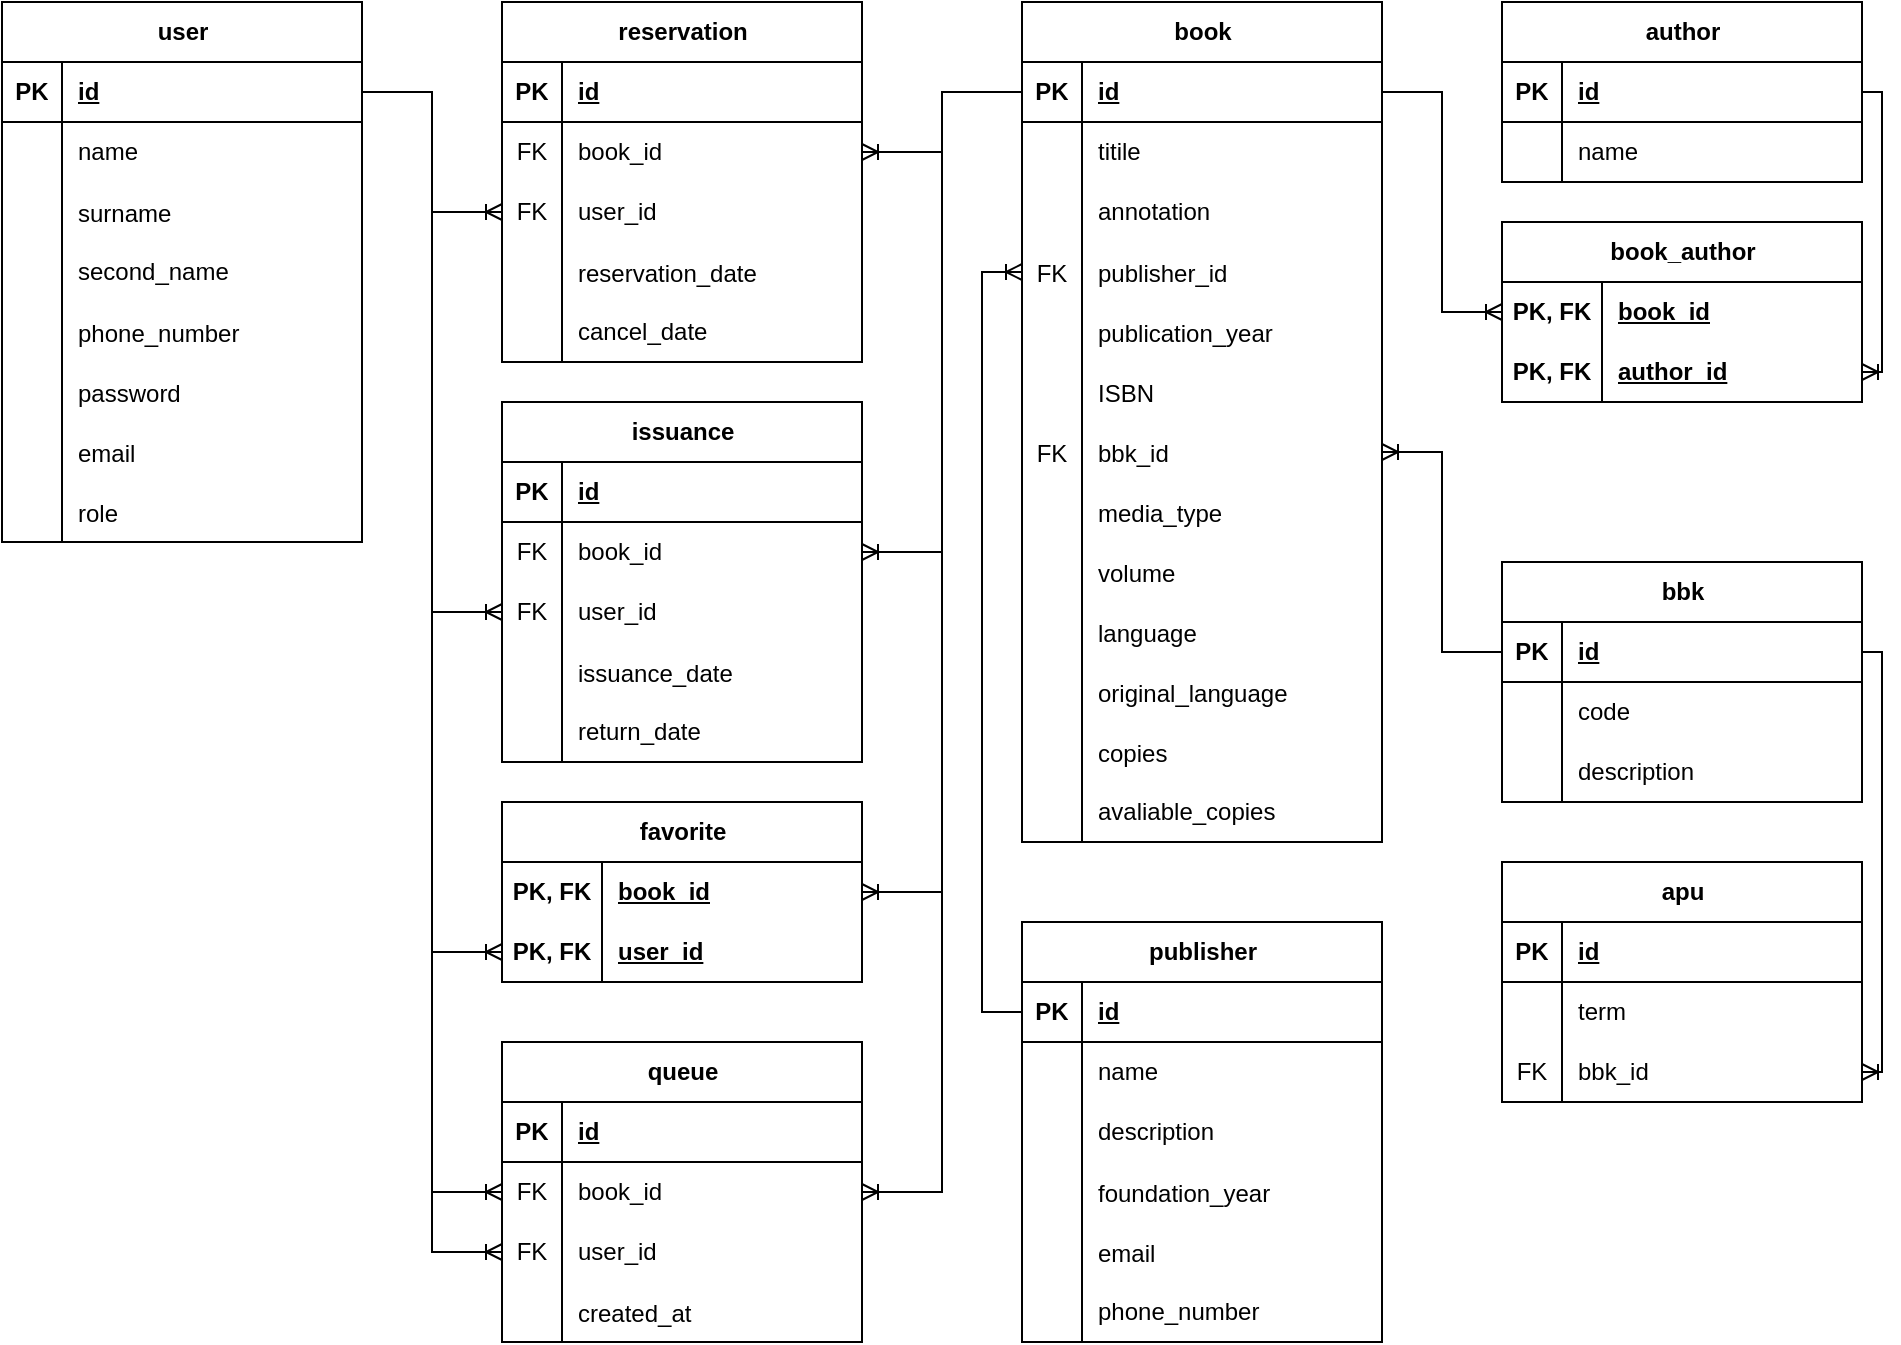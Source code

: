 <mxfile version="28.1.2">
  <diagram name="Страница — 1" id="McES3mXRVvabHwWRdjqr">
    <mxGraphModel dx="1665" dy="694" grid="1" gridSize="10" guides="1" tooltips="1" connect="1" arrows="1" fold="1" page="1" pageScale="1" pageWidth="827" pageHeight="1169" math="0" shadow="0">
      <root>
        <mxCell id="0" />
        <mxCell id="1" parent="0" />
        <mxCell id="zsQaUc-KVTh0Zg6VO-CN-1" value="user" style="shape=table;startSize=30;container=1;collapsible=1;childLayout=tableLayout;fixedRows=1;rowLines=0;fontStyle=1;align=center;resizeLast=1;html=1;" parent="1" vertex="1">
          <mxGeometry x="30" y="20" width="180" height="270" as="geometry" />
        </mxCell>
        <mxCell id="zsQaUc-KVTh0Zg6VO-CN-2" value="" style="shape=tableRow;horizontal=0;startSize=0;swimlaneHead=0;swimlaneBody=0;fillColor=none;collapsible=0;dropTarget=0;points=[[0,0.5],[1,0.5]];portConstraint=eastwest;top=0;left=0;right=0;bottom=1;" parent="zsQaUc-KVTh0Zg6VO-CN-1" vertex="1">
          <mxGeometry y="30" width="180" height="30" as="geometry" />
        </mxCell>
        <mxCell id="zsQaUc-KVTh0Zg6VO-CN-3" value="PK" style="shape=partialRectangle;connectable=0;fillColor=none;top=0;left=0;bottom=0;right=0;fontStyle=1;overflow=hidden;whiteSpace=wrap;html=1;" parent="zsQaUc-KVTh0Zg6VO-CN-2" vertex="1">
          <mxGeometry width="30" height="30" as="geometry">
            <mxRectangle width="30" height="30" as="alternateBounds" />
          </mxGeometry>
        </mxCell>
        <mxCell id="zsQaUc-KVTh0Zg6VO-CN-4" value="id" style="shape=partialRectangle;connectable=0;fillColor=none;top=0;left=0;bottom=0;right=0;align=left;spacingLeft=6;fontStyle=5;overflow=hidden;whiteSpace=wrap;html=1;" parent="zsQaUc-KVTh0Zg6VO-CN-2" vertex="1">
          <mxGeometry x="30" width="150" height="30" as="geometry">
            <mxRectangle width="150" height="30" as="alternateBounds" />
          </mxGeometry>
        </mxCell>
        <mxCell id="zsQaUc-KVTh0Zg6VO-CN-5" value="" style="shape=tableRow;horizontal=0;startSize=0;swimlaneHead=0;swimlaneBody=0;fillColor=none;collapsible=0;dropTarget=0;points=[[0,0.5],[1,0.5]];portConstraint=eastwest;top=0;left=0;right=0;bottom=0;" parent="zsQaUc-KVTh0Zg6VO-CN-1" vertex="1">
          <mxGeometry y="60" width="180" height="30" as="geometry" />
        </mxCell>
        <mxCell id="zsQaUc-KVTh0Zg6VO-CN-6" value="" style="shape=partialRectangle;connectable=0;fillColor=none;top=0;left=0;bottom=0;right=0;editable=1;overflow=hidden;whiteSpace=wrap;html=1;" parent="zsQaUc-KVTh0Zg6VO-CN-5" vertex="1">
          <mxGeometry width="30" height="30" as="geometry">
            <mxRectangle width="30" height="30" as="alternateBounds" />
          </mxGeometry>
        </mxCell>
        <mxCell id="zsQaUc-KVTh0Zg6VO-CN-7" value="name" style="shape=partialRectangle;connectable=0;fillColor=none;top=0;left=0;bottom=0;right=0;align=left;spacingLeft=6;overflow=hidden;whiteSpace=wrap;html=1;" parent="zsQaUc-KVTh0Zg6VO-CN-5" vertex="1">
          <mxGeometry x="30" width="150" height="30" as="geometry">
            <mxRectangle width="150" height="30" as="alternateBounds" />
          </mxGeometry>
        </mxCell>
        <mxCell id="zsQaUc-KVTh0Zg6VO-CN-16" value="" style="shape=tableRow;horizontal=0;startSize=0;swimlaneHead=0;swimlaneBody=0;fillColor=none;collapsible=0;dropTarget=0;points=[[0,0.5],[1,0.5]];portConstraint=eastwest;top=0;left=0;right=0;bottom=0;" parent="zsQaUc-KVTh0Zg6VO-CN-1" vertex="1">
          <mxGeometry y="90" width="180" height="30" as="geometry" />
        </mxCell>
        <mxCell id="zsQaUc-KVTh0Zg6VO-CN-17" value="" style="shape=partialRectangle;connectable=0;fillColor=none;top=0;left=0;bottom=0;right=0;editable=1;overflow=hidden;" parent="zsQaUc-KVTh0Zg6VO-CN-16" vertex="1">
          <mxGeometry width="30" height="30" as="geometry">
            <mxRectangle width="30" height="30" as="alternateBounds" />
          </mxGeometry>
        </mxCell>
        <mxCell id="zsQaUc-KVTh0Zg6VO-CN-18" value="surname" style="shape=partialRectangle;connectable=0;fillColor=none;top=0;left=0;bottom=0;right=0;align=left;spacingLeft=6;overflow=hidden;" parent="zsQaUc-KVTh0Zg6VO-CN-16" vertex="1">
          <mxGeometry x="30" width="150" height="30" as="geometry">
            <mxRectangle width="150" height="30" as="alternateBounds" />
          </mxGeometry>
        </mxCell>
        <mxCell id="zsQaUc-KVTh0Zg6VO-CN-8" value="" style="shape=tableRow;horizontal=0;startSize=0;swimlaneHead=0;swimlaneBody=0;fillColor=none;collapsible=0;dropTarget=0;points=[[0,0.5],[1,0.5]];portConstraint=eastwest;top=0;left=0;right=0;bottom=0;" parent="zsQaUc-KVTh0Zg6VO-CN-1" vertex="1">
          <mxGeometry y="120" width="180" height="30" as="geometry" />
        </mxCell>
        <mxCell id="zsQaUc-KVTh0Zg6VO-CN-9" value="" style="shape=partialRectangle;connectable=0;fillColor=none;top=0;left=0;bottom=0;right=0;editable=1;overflow=hidden;whiteSpace=wrap;html=1;" parent="zsQaUc-KVTh0Zg6VO-CN-8" vertex="1">
          <mxGeometry width="30" height="30" as="geometry">
            <mxRectangle width="30" height="30" as="alternateBounds" />
          </mxGeometry>
        </mxCell>
        <mxCell id="zsQaUc-KVTh0Zg6VO-CN-10" value="second_name" style="shape=partialRectangle;connectable=0;fillColor=none;top=0;left=0;bottom=0;right=0;align=left;spacingLeft=6;overflow=hidden;whiteSpace=wrap;html=1;" parent="zsQaUc-KVTh0Zg6VO-CN-8" vertex="1">
          <mxGeometry x="30" width="150" height="30" as="geometry">
            <mxRectangle width="150" height="30" as="alternateBounds" />
          </mxGeometry>
        </mxCell>
        <mxCell id="zsQaUc-KVTh0Zg6VO-CN-19" value="" style="shape=tableRow;horizontal=0;startSize=0;swimlaneHead=0;swimlaneBody=0;fillColor=none;collapsible=0;dropTarget=0;points=[[0,0.5],[1,0.5]];portConstraint=eastwest;top=0;left=0;right=0;bottom=0;" parent="zsQaUc-KVTh0Zg6VO-CN-1" vertex="1">
          <mxGeometry y="150" width="180" height="30" as="geometry" />
        </mxCell>
        <mxCell id="zsQaUc-KVTh0Zg6VO-CN-20" value="" style="shape=partialRectangle;connectable=0;fillColor=none;top=0;left=0;bottom=0;right=0;editable=1;overflow=hidden;" parent="zsQaUc-KVTh0Zg6VO-CN-19" vertex="1">
          <mxGeometry width="30" height="30" as="geometry">
            <mxRectangle width="30" height="30" as="alternateBounds" />
          </mxGeometry>
        </mxCell>
        <mxCell id="zsQaUc-KVTh0Zg6VO-CN-21" value="phone_number" style="shape=partialRectangle;connectable=0;fillColor=none;top=0;left=0;bottom=0;right=0;align=left;spacingLeft=6;overflow=hidden;" parent="zsQaUc-KVTh0Zg6VO-CN-19" vertex="1">
          <mxGeometry x="30" width="150" height="30" as="geometry">
            <mxRectangle width="150" height="30" as="alternateBounds" />
          </mxGeometry>
        </mxCell>
        <mxCell id="zsQaUc-KVTh0Zg6VO-CN-22" value="" style="shape=tableRow;horizontal=0;startSize=0;swimlaneHead=0;swimlaneBody=0;fillColor=none;collapsible=0;dropTarget=0;points=[[0,0.5],[1,0.5]];portConstraint=eastwest;top=0;left=0;right=0;bottom=0;" parent="zsQaUc-KVTh0Zg6VO-CN-1" vertex="1">
          <mxGeometry y="180" width="180" height="30" as="geometry" />
        </mxCell>
        <mxCell id="zsQaUc-KVTh0Zg6VO-CN-23" value="" style="shape=partialRectangle;connectable=0;fillColor=none;top=0;left=0;bottom=0;right=0;editable=1;overflow=hidden;" parent="zsQaUc-KVTh0Zg6VO-CN-22" vertex="1">
          <mxGeometry width="30" height="30" as="geometry">
            <mxRectangle width="30" height="30" as="alternateBounds" />
          </mxGeometry>
        </mxCell>
        <mxCell id="zsQaUc-KVTh0Zg6VO-CN-24" value="password" style="shape=partialRectangle;connectable=0;fillColor=none;top=0;left=0;bottom=0;right=0;align=left;spacingLeft=6;overflow=hidden;" parent="zsQaUc-KVTh0Zg6VO-CN-22" vertex="1">
          <mxGeometry x="30" width="150" height="30" as="geometry">
            <mxRectangle width="150" height="30" as="alternateBounds" />
          </mxGeometry>
        </mxCell>
        <mxCell id="zsQaUc-KVTh0Zg6VO-CN-25" value="" style="shape=tableRow;horizontal=0;startSize=0;swimlaneHead=0;swimlaneBody=0;fillColor=none;collapsible=0;dropTarget=0;points=[[0,0.5],[1,0.5]];portConstraint=eastwest;top=0;left=0;right=0;bottom=0;" parent="zsQaUc-KVTh0Zg6VO-CN-1" vertex="1">
          <mxGeometry y="210" width="180" height="30" as="geometry" />
        </mxCell>
        <mxCell id="zsQaUc-KVTh0Zg6VO-CN-26" value="" style="shape=partialRectangle;connectable=0;fillColor=none;top=0;left=0;bottom=0;right=0;editable=1;overflow=hidden;" parent="zsQaUc-KVTh0Zg6VO-CN-25" vertex="1">
          <mxGeometry width="30" height="30" as="geometry">
            <mxRectangle width="30" height="30" as="alternateBounds" />
          </mxGeometry>
        </mxCell>
        <mxCell id="zsQaUc-KVTh0Zg6VO-CN-27" value="email" style="shape=partialRectangle;connectable=0;fillColor=none;top=0;left=0;bottom=0;right=0;align=left;spacingLeft=6;overflow=hidden;" parent="zsQaUc-KVTh0Zg6VO-CN-25" vertex="1">
          <mxGeometry x="30" width="150" height="30" as="geometry">
            <mxRectangle width="150" height="30" as="alternateBounds" />
          </mxGeometry>
        </mxCell>
        <mxCell id="zsQaUc-KVTh0Zg6VO-CN-28" value="" style="shape=tableRow;horizontal=0;startSize=0;swimlaneHead=0;swimlaneBody=0;fillColor=none;collapsible=0;dropTarget=0;points=[[0,0.5],[1,0.5]];portConstraint=eastwest;top=0;left=0;right=0;bottom=0;" parent="zsQaUc-KVTh0Zg6VO-CN-1" vertex="1">
          <mxGeometry y="240" width="180" height="30" as="geometry" />
        </mxCell>
        <mxCell id="zsQaUc-KVTh0Zg6VO-CN-29" value="" style="shape=partialRectangle;connectable=0;fillColor=none;top=0;left=0;bottom=0;right=0;editable=1;overflow=hidden;" parent="zsQaUc-KVTh0Zg6VO-CN-28" vertex="1">
          <mxGeometry width="30" height="30" as="geometry">
            <mxRectangle width="30" height="30" as="alternateBounds" />
          </mxGeometry>
        </mxCell>
        <mxCell id="zsQaUc-KVTh0Zg6VO-CN-30" value="role" style="shape=partialRectangle;connectable=0;fillColor=none;top=0;left=0;bottom=0;right=0;align=left;spacingLeft=6;overflow=hidden;" parent="zsQaUc-KVTh0Zg6VO-CN-28" vertex="1">
          <mxGeometry x="30" width="150" height="30" as="geometry">
            <mxRectangle width="150" height="30" as="alternateBounds" />
          </mxGeometry>
        </mxCell>
        <mxCell id="zsQaUc-KVTh0Zg6VO-CN-71" value="reservation" style="shape=table;startSize=30;container=1;collapsible=1;childLayout=tableLayout;fixedRows=1;rowLines=0;fontStyle=1;align=center;resizeLast=1;html=1;" parent="1" vertex="1">
          <mxGeometry x="280" y="20" width="180" height="180" as="geometry" />
        </mxCell>
        <mxCell id="zsQaUc-KVTh0Zg6VO-CN-72" value="" style="shape=tableRow;horizontal=0;startSize=0;swimlaneHead=0;swimlaneBody=0;fillColor=none;collapsible=0;dropTarget=0;points=[[0,0.5],[1,0.5]];portConstraint=eastwest;top=0;left=0;right=0;bottom=1;" parent="zsQaUc-KVTh0Zg6VO-CN-71" vertex="1">
          <mxGeometry y="30" width="180" height="30" as="geometry" />
        </mxCell>
        <mxCell id="zsQaUc-KVTh0Zg6VO-CN-73" value="PK" style="shape=partialRectangle;connectable=0;fillColor=none;top=0;left=0;bottom=0;right=0;fontStyle=1;overflow=hidden;whiteSpace=wrap;html=1;" parent="zsQaUc-KVTh0Zg6VO-CN-72" vertex="1">
          <mxGeometry width="30" height="30" as="geometry">
            <mxRectangle width="30" height="30" as="alternateBounds" />
          </mxGeometry>
        </mxCell>
        <mxCell id="zsQaUc-KVTh0Zg6VO-CN-74" value="id" style="shape=partialRectangle;connectable=0;fillColor=none;top=0;left=0;bottom=0;right=0;align=left;spacingLeft=6;fontStyle=5;overflow=hidden;whiteSpace=wrap;html=1;" parent="zsQaUc-KVTh0Zg6VO-CN-72" vertex="1">
          <mxGeometry x="30" width="150" height="30" as="geometry">
            <mxRectangle width="150" height="30" as="alternateBounds" />
          </mxGeometry>
        </mxCell>
        <mxCell id="zsQaUc-KVTh0Zg6VO-CN-75" value="" style="shape=tableRow;horizontal=0;startSize=0;swimlaneHead=0;swimlaneBody=0;fillColor=none;collapsible=0;dropTarget=0;points=[[0,0.5],[1,0.5]];portConstraint=eastwest;top=0;left=0;right=0;bottom=0;" parent="zsQaUc-KVTh0Zg6VO-CN-71" vertex="1">
          <mxGeometry y="60" width="180" height="30" as="geometry" />
        </mxCell>
        <mxCell id="zsQaUc-KVTh0Zg6VO-CN-76" value="FK" style="shape=partialRectangle;connectable=0;fillColor=none;top=0;left=0;bottom=0;right=0;editable=1;overflow=hidden;whiteSpace=wrap;html=1;" parent="zsQaUc-KVTh0Zg6VO-CN-75" vertex="1">
          <mxGeometry width="30" height="30" as="geometry">
            <mxRectangle width="30" height="30" as="alternateBounds" />
          </mxGeometry>
        </mxCell>
        <mxCell id="zsQaUc-KVTh0Zg6VO-CN-77" value="book_id" style="shape=partialRectangle;connectable=0;fillColor=none;top=0;left=0;bottom=0;right=0;align=left;spacingLeft=6;overflow=hidden;whiteSpace=wrap;html=1;" parent="zsQaUc-KVTh0Zg6VO-CN-75" vertex="1">
          <mxGeometry x="30" width="150" height="30" as="geometry">
            <mxRectangle width="150" height="30" as="alternateBounds" />
          </mxGeometry>
        </mxCell>
        <mxCell id="zsQaUc-KVTh0Zg6VO-CN-78" value="" style="shape=tableRow;horizontal=0;startSize=0;swimlaneHead=0;swimlaneBody=0;fillColor=none;collapsible=0;dropTarget=0;points=[[0,0.5],[1,0.5]];portConstraint=eastwest;top=0;left=0;right=0;bottom=0;" parent="zsQaUc-KVTh0Zg6VO-CN-71" vertex="1">
          <mxGeometry y="90" width="180" height="30" as="geometry" />
        </mxCell>
        <mxCell id="zsQaUc-KVTh0Zg6VO-CN-79" value="FK" style="shape=partialRectangle;connectable=0;fillColor=none;top=0;left=0;bottom=0;right=0;editable=1;overflow=hidden;whiteSpace=wrap;html=1;" parent="zsQaUc-KVTh0Zg6VO-CN-78" vertex="1">
          <mxGeometry width="30" height="30" as="geometry">
            <mxRectangle width="30" height="30" as="alternateBounds" />
          </mxGeometry>
        </mxCell>
        <mxCell id="zsQaUc-KVTh0Zg6VO-CN-80" value="user_id" style="shape=partialRectangle;connectable=0;fillColor=none;top=0;left=0;bottom=0;right=0;align=left;spacingLeft=6;overflow=hidden;whiteSpace=wrap;html=1;" parent="zsQaUc-KVTh0Zg6VO-CN-78" vertex="1">
          <mxGeometry x="30" width="150" height="30" as="geometry">
            <mxRectangle width="150" height="30" as="alternateBounds" />
          </mxGeometry>
        </mxCell>
        <mxCell id="zsQaUc-KVTh0Zg6VO-CN-84" value="" style="shape=tableRow;horizontal=0;startSize=0;swimlaneHead=0;swimlaneBody=0;fillColor=none;collapsible=0;dropTarget=0;points=[[0,0.5],[1,0.5]];portConstraint=eastwest;top=0;left=0;right=0;bottom=0;" parent="zsQaUc-KVTh0Zg6VO-CN-71" vertex="1">
          <mxGeometry y="120" width="180" height="30" as="geometry" />
        </mxCell>
        <mxCell id="zsQaUc-KVTh0Zg6VO-CN-85" value="" style="shape=partialRectangle;connectable=0;fillColor=none;top=0;left=0;bottom=0;right=0;editable=1;overflow=hidden;" parent="zsQaUc-KVTh0Zg6VO-CN-84" vertex="1">
          <mxGeometry width="30" height="30" as="geometry">
            <mxRectangle width="30" height="30" as="alternateBounds" />
          </mxGeometry>
        </mxCell>
        <mxCell id="zsQaUc-KVTh0Zg6VO-CN-86" value="reservation_date" style="shape=partialRectangle;connectable=0;fillColor=none;top=0;left=0;bottom=0;right=0;align=left;spacingLeft=6;overflow=hidden;" parent="zsQaUc-KVTh0Zg6VO-CN-84" vertex="1">
          <mxGeometry x="30" width="150" height="30" as="geometry">
            <mxRectangle width="150" height="30" as="alternateBounds" />
          </mxGeometry>
        </mxCell>
        <mxCell id="zsQaUc-KVTh0Zg6VO-CN-81" value="" style="shape=tableRow;horizontal=0;startSize=0;swimlaneHead=0;swimlaneBody=0;fillColor=none;collapsible=0;dropTarget=0;points=[[0,0.5],[1,0.5]];portConstraint=eastwest;top=0;left=0;right=0;bottom=0;" parent="zsQaUc-KVTh0Zg6VO-CN-71" vertex="1">
          <mxGeometry y="150" width="180" height="30" as="geometry" />
        </mxCell>
        <mxCell id="zsQaUc-KVTh0Zg6VO-CN-82" value="" style="shape=partialRectangle;connectable=0;fillColor=none;top=0;left=0;bottom=0;right=0;editable=1;overflow=hidden;whiteSpace=wrap;html=1;" parent="zsQaUc-KVTh0Zg6VO-CN-81" vertex="1">
          <mxGeometry width="30" height="30" as="geometry">
            <mxRectangle width="30" height="30" as="alternateBounds" />
          </mxGeometry>
        </mxCell>
        <mxCell id="zsQaUc-KVTh0Zg6VO-CN-83" value="cancel_date" style="shape=partialRectangle;connectable=0;fillColor=none;top=0;left=0;bottom=0;right=0;align=left;spacingLeft=6;overflow=hidden;whiteSpace=wrap;html=1;" parent="zsQaUc-KVTh0Zg6VO-CN-81" vertex="1">
          <mxGeometry x="30" width="150" height="30" as="geometry">
            <mxRectangle width="150" height="30" as="alternateBounds" />
          </mxGeometry>
        </mxCell>
        <mxCell id="zsQaUc-KVTh0Zg6VO-CN-90" value="issuance" style="shape=table;startSize=30;container=1;collapsible=1;childLayout=tableLayout;fixedRows=1;rowLines=0;fontStyle=1;align=center;resizeLast=1;html=1;" parent="1" vertex="1">
          <mxGeometry x="280" y="220" width="180" height="180" as="geometry" />
        </mxCell>
        <mxCell id="zsQaUc-KVTh0Zg6VO-CN-91" value="" style="shape=tableRow;horizontal=0;startSize=0;swimlaneHead=0;swimlaneBody=0;fillColor=none;collapsible=0;dropTarget=0;points=[[0,0.5],[1,0.5]];portConstraint=eastwest;top=0;left=0;right=0;bottom=1;" parent="zsQaUc-KVTh0Zg6VO-CN-90" vertex="1">
          <mxGeometry y="30" width="180" height="30" as="geometry" />
        </mxCell>
        <mxCell id="zsQaUc-KVTh0Zg6VO-CN-92" value="PK" style="shape=partialRectangle;connectable=0;fillColor=none;top=0;left=0;bottom=0;right=0;fontStyle=1;overflow=hidden;whiteSpace=wrap;html=1;" parent="zsQaUc-KVTh0Zg6VO-CN-91" vertex="1">
          <mxGeometry width="30" height="30" as="geometry">
            <mxRectangle width="30" height="30" as="alternateBounds" />
          </mxGeometry>
        </mxCell>
        <mxCell id="zsQaUc-KVTh0Zg6VO-CN-93" value="id" style="shape=partialRectangle;connectable=0;fillColor=none;top=0;left=0;bottom=0;right=0;align=left;spacingLeft=6;fontStyle=5;overflow=hidden;whiteSpace=wrap;html=1;" parent="zsQaUc-KVTh0Zg6VO-CN-91" vertex="1">
          <mxGeometry x="30" width="150" height="30" as="geometry">
            <mxRectangle width="150" height="30" as="alternateBounds" />
          </mxGeometry>
        </mxCell>
        <mxCell id="zsQaUc-KVTh0Zg6VO-CN-94" value="" style="shape=tableRow;horizontal=0;startSize=0;swimlaneHead=0;swimlaneBody=0;fillColor=none;collapsible=0;dropTarget=0;points=[[0,0.5],[1,0.5]];portConstraint=eastwest;top=0;left=0;right=0;bottom=0;" parent="zsQaUc-KVTh0Zg6VO-CN-90" vertex="1">
          <mxGeometry y="60" width="180" height="30" as="geometry" />
        </mxCell>
        <mxCell id="zsQaUc-KVTh0Zg6VO-CN-95" value="FK" style="shape=partialRectangle;connectable=0;fillColor=none;top=0;left=0;bottom=0;right=0;editable=1;overflow=hidden;whiteSpace=wrap;html=1;" parent="zsQaUc-KVTh0Zg6VO-CN-94" vertex="1">
          <mxGeometry width="30" height="30" as="geometry">
            <mxRectangle width="30" height="30" as="alternateBounds" />
          </mxGeometry>
        </mxCell>
        <mxCell id="zsQaUc-KVTh0Zg6VO-CN-96" value="book_id" style="shape=partialRectangle;connectable=0;fillColor=none;top=0;left=0;bottom=0;right=0;align=left;spacingLeft=6;overflow=hidden;whiteSpace=wrap;html=1;" parent="zsQaUc-KVTh0Zg6VO-CN-94" vertex="1">
          <mxGeometry x="30" width="150" height="30" as="geometry">
            <mxRectangle width="150" height="30" as="alternateBounds" />
          </mxGeometry>
        </mxCell>
        <mxCell id="zsQaUc-KVTh0Zg6VO-CN-97" value="" style="shape=tableRow;horizontal=0;startSize=0;swimlaneHead=0;swimlaneBody=0;fillColor=none;collapsible=0;dropTarget=0;points=[[0,0.5],[1,0.5]];portConstraint=eastwest;top=0;left=0;right=0;bottom=0;" parent="zsQaUc-KVTh0Zg6VO-CN-90" vertex="1">
          <mxGeometry y="90" width="180" height="30" as="geometry" />
        </mxCell>
        <mxCell id="zsQaUc-KVTh0Zg6VO-CN-98" value="FK" style="shape=partialRectangle;connectable=0;fillColor=none;top=0;left=0;bottom=0;right=0;editable=1;overflow=hidden;whiteSpace=wrap;html=1;" parent="zsQaUc-KVTh0Zg6VO-CN-97" vertex="1">
          <mxGeometry width="30" height="30" as="geometry">
            <mxRectangle width="30" height="30" as="alternateBounds" />
          </mxGeometry>
        </mxCell>
        <mxCell id="zsQaUc-KVTh0Zg6VO-CN-99" value="user_id" style="shape=partialRectangle;connectable=0;fillColor=none;top=0;left=0;bottom=0;right=0;align=left;spacingLeft=6;overflow=hidden;whiteSpace=wrap;html=1;" parent="zsQaUc-KVTh0Zg6VO-CN-97" vertex="1">
          <mxGeometry x="30" width="150" height="30" as="geometry">
            <mxRectangle width="150" height="30" as="alternateBounds" />
          </mxGeometry>
        </mxCell>
        <mxCell id="zsQaUc-KVTh0Zg6VO-CN-100" value="" style="shape=tableRow;horizontal=0;startSize=0;swimlaneHead=0;swimlaneBody=0;fillColor=none;collapsible=0;dropTarget=0;points=[[0,0.5],[1,0.5]];portConstraint=eastwest;top=0;left=0;right=0;bottom=0;" parent="zsQaUc-KVTh0Zg6VO-CN-90" vertex="1">
          <mxGeometry y="120" width="180" height="30" as="geometry" />
        </mxCell>
        <mxCell id="zsQaUc-KVTh0Zg6VO-CN-101" value="" style="shape=partialRectangle;connectable=0;fillColor=none;top=0;left=0;bottom=0;right=0;editable=1;overflow=hidden;" parent="zsQaUc-KVTh0Zg6VO-CN-100" vertex="1">
          <mxGeometry width="30" height="30" as="geometry">
            <mxRectangle width="30" height="30" as="alternateBounds" />
          </mxGeometry>
        </mxCell>
        <mxCell id="zsQaUc-KVTh0Zg6VO-CN-102" value="issuance_date" style="shape=partialRectangle;connectable=0;fillColor=none;top=0;left=0;bottom=0;right=0;align=left;spacingLeft=6;overflow=hidden;" parent="zsQaUc-KVTh0Zg6VO-CN-100" vertex="1">
          <mxGeometry x="30" width="150" height="30" as="geometry">
            <mxRectangle width="150" height="30" as="alternateBounds" />
          </mxGeometry>
        </mxCell>
        <mxCell id="zsQaUc-KVTh0Zg6VO-CN-103" value="" style="shape=tableRow;horizontal=0;startSize=0;swimlaneHead=0;swimlaneBody=0;fillColor=none;collapsible=0;dropTarget=0;points=[[0,0.5],[1,0.5]];portConstraint=eastwest;top=0;left=0;right=0;bottom=0;" parent="zsQaUc-KVTh0Zg6VO-CN-90" vertex="1">
          <mxGeometry y="150" width="180" height="30" as="geometry" />
        </mxCell>
        <mxCell id="zsQaUc-KVTh0Zg6VO-CN-104" value="" style="shape=partialRectangle;connectable=0;fillColor=none;top=0;left=0;bottom=0;right=0;editable=1;overflow=hidden;whiteSpace=wrap;html=1;" parent="zsQaUc-KVTh0Zg6VO-CN-103" vertex="1">
          <mxGeometry width="30" height="30" as="geometry">
            <mxRectangle width="30" height="30" as="alternateBounds" />
          </mxGeometry>
        </mxCell>
        <mxCell id="zsQaUc-KVTh0Zg6VO-CN-105" value="return_date" style="shape=partialRectangle;connectable=0;fillColor=none;top=0;left=0;bottom=0;right=0;align=left;spacingLeft=6;overflow=hidden;whiteSpace=wrap;html=1;" parent="zsQaUc-KVTh0Zg6VO-CN-103" vertex="1">
          <mxGeometry x="30" width="150" height="30" as="geometry">
            <mxRectangle width="150" height="30" as="alternateBounds" />
          </mxGeometry>
        </mxCell>
        <mxCell id="zsQaUc-KVTh0Zg6VO-CN-106" value="favorite" style="shape=table;startSize=30;container=1;collapsible=1;childLayout=tableLayout;fixedRows=1;rowLines=0;fontStyle=1;align=center;resizeLast=1;html=1;" parent="1" vertex="1">
          <mxGeometry x="280" y="420" width="180" height="90" as="geometry" />
        </mxCell>
        <mxCell id="zsQaUc-KVTh0Zg6VO-CN-110" value="" style="shape=tableRow;horizontal=0;startSize=0;swimlaneHead=0;swimlaneBody=0;fillColor=none;collapsible=0;dropTarget=0;points=[[0,0.5],[1,0.5]];portConstraint=eastwest;top=0;left=0;right=0;bottom=0;" parent="zsQaUc-KVTh0Zg6VO-CN-106" vertex="1">
          <mxGeometry y="30" width="180" height="30" as="geometry" />
        </mxCell>
        <mxCell id="zsQaUc-KVTh0Zg6VO-CN-111" value="&lt;b&gt;PK,&amp;nbsp;&lt;span style=&quot;text-wrap-mode: nowrap;&quot;&gt;FK&lt;/span&gt;&lt;/b&gt;" style="shape=partialRectangle;connectable=0;fillColor=none;top=0;left=0;bottom=0;right=0;editable=1;overflow=hidden;whiteSpace=wrap;html=1;" parent="zsQaUc-KVTh0Zg6VO-CN-110" vertex="1">
          <mxGeometry width="50" height="30" as="geometry">
            <mxRectangle width="50" height="30" as="alternateBounds" />
          </mxGeometry>
        </mxCell>
        <mxCell id="zsQaUc-KVTh0Zg6VO-CN-112" value="&lt;u&gt;&lt;b&gt;book_id&lt;/b&gt;&lt;/u&gt;" style="shape=partialRectangle;connectable=0;fillColor=none;top=0;left=0;bottom=0;right=0;align=left;spacingLeft=6;overflow=hidden;whiteSpace=wrap;html=1;" parent="zsQaUc-KVTh0Zg6VO-CN-110" vertex="1">
          <mxGeometry x="50" width="130" height="30" as="geometry">
            <mxRectangle width="130" height="30" as="alternateBounds" />
          </mxGeometry>
        </mxCell>
        <mxCell id="zsQaUc-KVTh0Zg6VO-CN-113" value="" style="shape=tableRow;horizontal=0;startSize=0;swimlaneHead=0;swimlaneBody=0;fillColor=none;collapsible=0;dropTarget=0;points=[[0,0.5],[1,0.5]];portConstraint=eastwest;top=0;left=0;right=0;bottom=0;" parent="zsQaUc-KVTh0Zg6VO-CN-106" vertex="1">
          <mxGeometry y="60" width="180" height="30" as="geometry" />
        </mxCell>
        <mxCell id="zsQaUc-KVTh0Zg6VO-CN-114" value="&lt;b&gt;PK,&amp;nbsp;&lt;span style=&quot;text-wrap-mode: nowrap;&quot;&gt;FK&lt;/span&gt;&lt;/b&gt;" style="shape=partialRectangle;connectable=0;fillColor=none;top=0;left=0;bottom=0;right=0;editable=1;overflow=hidden;whiteSpace=wrap;html=1;" parent="zsQaUc-KVTh0Zg6VO-CN-113" vertex="1">
          <mxGeometry width="50" height="30" as="geometry">
            <mxRectangle width="50" height="30" as="alternateBounds" />
          </mxGeometry>
        </mxCell>
        <mxCell id="zsQaUc-KVTh0Zg6VO-CN-115" value="&lt;u&gt;&lt;b&gt;user_id&lt;/b&gt;&lt;/u&gt;" style="shape=partialRectangle;connectable=0;fillColor=none;top=0;left=0;bottom=0;right=0;align=left;spacingLeft=6;overflow=hidden;whiteSpace=wrap;html=1;" parent="zsQaUc-KVTh0Zg6VO-CN-113" vertex="1">
          <mxGeometry x="50" width="130" height="30" as="geometry">
            <mxRectangle width="130" height="30" as="alternateBounds" />
          </mxGeometry>
        </mxCell>
        <mxCell id="zsQaUc-KVTh0Zg6VO-CN-122" value="queue" style="shape=table;startSize=30;container=1;collapsible=1;childLayout=tableLayout;fixedRows=1;rowLines=0;fontStyle=1;align=center;resizeLast=1;html=1;" parent="1" vertex="1">
          <mxGeometry x="280" y="540" width="180" height="150" as="geometry" />
        </mxCell>
        <mxCell id="zsQaUc-KVTh0Zg6VO-CN-123" value="" style="shape=tableRow;horizontal=0;startSize=0;swimlaneHead=0;swimlaneBody=0;fillColor=none;collapsible=0;dropTarget=0;points=[[0,0.5],[1,0.5]];portConstraint=eastwest;top=0;left=0;right=0;bottom=1;" parent="zsQaUc-KVTh0Zg6VO-CN-122" vertex="1">
          <mxGeometry y="30" width="180" height="30" as="geometry" />
        </mxCell>
        <mxCell id="zsQaUc-KVTh0Zg6VO-CN-124" value="PK" style="shape=partialRectangle;connectable=0;fillColor=none;top=0;left=0;bottom=0;right=0;fontStyle=1;overflow=hidden;whiteSpace=wrap;html=1;" parent="zsQaUc-KVTh0Zg6VO-CN-123" vertex="1">
          <mxGeometry width="30" height="30" as="geometry">
            <mxRectangle width="30" height="30" as="alternateBounds" />
          </mxGeometry>
        </mxCell>
        <mxCell id="zsQaUc-KVTh0Zg6VO-CN-125" value="id" style="shape=partialRectangle;connectable=0;fillColor=none;top=0;left=0;bottom=0;right=0;align=left;spacingLeft=6;fontStyle=5;overflow=hidden;whiteSpace=wrap;html=1;" parent="zsQaUc-KVTh0Zg6VO-CN-123" vertex="1">
          <mxGeometry x="30" width="150" height="30" as="geometry">
            <mxRectangle width="150" height="30" as="alternateBounds" />
          </mxGeometry>
        </mxCell>
        <mxCell id="zsQaUc-KVTh0Zg6VO-CN-126" value="" style="shape=tableRow;horizontal=0;startSize=0;swimlaneHead=0;swimlaneBody=0;fillColor=none;collapsible=0;dropTarget=0;points=[[0,0.5],[1,0.5]];portConstraint=eastwest;top=0;left=0;right=0;bottom=0;" parent="zsQaUc-KVTh0Zg6VO-CN-122" vertex="1">
          <mxGeometry y="60" width="180" height="30" as="geometry" />
        </mxCell>
        <mxCell id="zsQaUc-KVTh0Zg6VO-CN-127" value="FK" style="shape=partialRectangle;connectable=0;fillColor=none;top=0;left=0;bottom=0;right=0;editable=1;overflow=hidden;whiteSpace=wrap;html=1;" parent="zsQaUc-KVTh0Zg6VO-CN-126" vertex="1">
          <mxGeometry width="30" height="30" as="geometry">
            <mxRectangle width="30" height="30" as="alternateBounds" />
          </mxGeometry>
        </mxCell>
        <mxCell id="zsQaUc-KVTh0Zg6VO-CN-128" value="book_id" style="shape=partialRectangle;connectable=0;fillColor=none;top=0;left=0;bottom=0;right=0;align=left;spacingLeft=6;overflow=hidden;whiteSpace=wrap;html=1;" parent="zsQaUc-KVTh0Zg6VO-CN-126" vertex="1">
          <mxGeometry x="30" width="150" height="30" as="geometry">
            <mxRectangle width="150" height="30" as="alternateBounds" />
          </mxGeometry>
        </mxCell>
        <mxCell id="zsQaUc-KVTh0Zg6VO-CN-129" value="" style="shape=tableRow;horizontal=0;startSize=0;swimlaneHead=0;swimlaneBody=0;fillColor=none;collapsible=0;dropTarget=0;points=[[0,0.5],[1,0.5]];portConstraint=eastwest;top=0;left=0;right=0;bottom=0;" parent="zsQaUc-KVTh0Zg6VO-CN-122" vertex="1">
          <mxGeometry y="90" width="180" height="30" as="geometry" />
        </mxCell>
        <mxCell id="zsQaUc-KVTh0Zg6VO-CN-130" value="FK" style="shape=partialRectangle;connectable=0;fillColor=none;top=0;left=0;bottom=0;right=0;editable=1;overflow=hidden;whiteSpace=wrap;html=1;" parent="zsQaUc-KVTh0Zg6VO-CN-129" vertex="1">
          <mxGeometry width="30" height="30" as="geometry">
            <mxRectangle width="30" height="30" as="alternateBounds" />
          </mxGeometry>
        </mxCell>
        <mxCell id="zsQaUc-KVTh0Zg6VO-CN-131" value="user_id" style="shape=partialRectangle;connectable=0;fillColor=none;top=0;left=0;bottom=0;right=0;align=left;spacingLeft=6;overflow=hidden;whiteSpace=wrap;html=1;" parent="zsQaUc-KVTh0Zg6VO-CN-129" vertex="1">
          <mxGeometry x="30" width="150" height="30" as="geometry">
            <mxRectangle width="150" height="30" as="alternateBounds" />
          </mxGeometry>
        </mxCell>
        <mxCell id="zsQaUc-KVTh0Zg6VO-CN-132" value="" style="shape=tableRow;horizontal=0;startSize=0;swimlaneHead=0;swimlaneBody=0;fillColor=none;collapsible=0;dropTarget=0;points=[[0,0.5],[1,0.5]];portConstraint=eastwest;top=0;left=0;right=0;bottom=0;" parent="zsQaUc-KVTh0Zg6VO-CN-122" vertex="1">
          <mxGeometry y="120" width="180" height="30" as="geometry" />
        </mxCell>
        <mxCell id="zsQaUc-KVTh0Zg6VO-CN-133" value="" style="shape=partialRectangle;connectable=0;fillColor=none;top=0;left=0;bottom=0;right=0;editable=1;overflow=hidden;" parent="zsQaUc-KVTh0Zg6VO-CN-132" vertex="1">
          <mxGeometry width="30" height="30" as="geometry">
            <mxRectangle width="30" height="30" as="alternateBounds" />
          </mxGeometry>
        </mxCell>
        <mxCell id="zsQaUc-KVTh0Zg6VO-CN-134" value="created_at" style="shape=partialRectangle;connectable=0;fillColor=none;top=0;left=0;bottom=0;right=0;align=left;spacingLeft=6;overflow=hidden;" parent="zsQaUc-KVTh0Zg6VO-CN-132" vertex="1">
          <mxGeometry x="30" width="150" height="30" as="geometry">
            <mxRectangle width="150" height="30" as="alternateBounds" />
          </mxGeometry>
        </mxCell>
        <mxCell id="zsQaUc-KVTh0Zg6VO-CN-138" value="book" style="shape=table;startSize=30;container=1;collapsible=1;childLayout=tableLayout;fixedRows=1;rowLines=0;fontStyle=1;align=center;resizeLast=1;html=1;" parent="1" vertex="1">
          <mxGeometry x="540" y="20" width="180" height="420" as="geometry" />
        </mxCell>
        <mxCell id="zsQaUc-KVTh0Zg6VO-CN-139" value="" style="shape=tableRow;horizontal=0;startSize=0;swimlaneHead=0;swimlaneBody=0;fillColor=none;collapsible=0;dropTarget=0;points=[[0,0.5],[1,0.5]];portConstraint=eastwest;top=0;left=0;right=0;bottom=1;" parent="zsQaUc-KVTh0Zg6VO-CN-138" vertex="1">
          <mxGeometry y="30" width="180" height="30" as="geometry" />
        </mxCell>
        <mxCell id="zsQaUc-KVTh0Zg6VO-CN-140" value="PK" style="shape=partialRectangle;connectable=0;fillColor=none;top=0;left=0;bottom=0;right=0;fontStyle=1;overflow=hidden;whiteSpace=wrap;html=1;" parent="zsQaUc-KVTh0Zg6VO-CN-139" vertex="1">
          <mxGeometry width="30" height="30" as="geometry">
            <mxRectangle width="30" height="30" as="alternateBounds" />
          </mxGeometry>
        </mxCell>
        <mxCell id="zsQaUc-KVTh0Zg6VO-CN-141" value="id" style="shape=partialRectangle;connectable=0;fillColor=none;top=0;left=0;bottom=0;right=0;align=left;spacingLeft=6;fontStyle=5;overflow=hidden;whiteSpace=wrap;html=1;" parent="zsQaUc-KVTh0Zg6VO-CN-139" vertex="1">
          <mxGeometry x="30" width="150" height="30" as="geometry">
            <mxRectangle width="150" height="30" as="alternateBounds" />
          </mxGeometry>
        </mxCell>
        <mxCell id="zsQaUc-KVTh0Zg6VO-CN-142" value="" style="shape=tableRow;horizontal=0;startSize=0;swimlaneHead=0;swimlaneBody=0;fillColor=none;collapsible=0;dropTarget=0;points=[[0,0.5],[1,0.5]];portConstraint=eastwest;top=0;left=0;right=0;bottom=0;" parent="zsQaUc-KVTh0Zg6VO-CN-138" vertex="1">
          <mxGeometry y="60" width="180" height="30" as="geometry" />
        </mxCell>
        <mxCell id="zsQaUc-KVTh0Zg6VO-CN-143" value="" style="shape=partialRectangle;connectable=0;fillColor=none;top=0;left=0;bottom=0;right=0;editable=1;overflow=hidden;whiteSpace=wrap;html=1;" parent="zsQaUc-KVTh0Zg6VO-CN-142" vertex="1">
          <mxGeometry width="30" height="30" as="geometry">
            <mxRectangle width="30" height="30" as="alternateBounds" />
          </mxGeometry>
        </mxCell>
        <mxCell id="zsQaUc-KVTh0Zg6VO-CN-144" value="titile" style="shape=partialRectangle;connectable=0;fillColor=none;top=0;left=0;bottom=0;right=0;align=left;spacingLeft=6;overflow=hidden;whiteSpace=wrap;html=1;" parent="zsQaUc-KVTh0Zg6VO-CN-142" vertex="1">
          <mxGeometry x="30" width="150" height="30" as="geometry">
            <mxRectangle width="150" height="30" as="alternateBounds" />
          </mxGeometry>
        </mxCell>
        <mxCell id="zsQaUc-KVTh0Zg6VO-CN-145" value="" style="shape=tableRow;horizontal=0;startSize=0;swimlaneHead=0;swimlaneBody=0;fillColor=none;collapsible=0;dropTarget=0;points=[[0,0.5],[1,0.5]];portConstraint=eastwest;top=0;left=0;right=0;bottom=0;" parent="zsQaUc-KVTh0Zg6VO-CN-138" vertex="1">
          <mxGeometry y="90" width="180" height="30" as="geometry" />
        </mxCell>
        <mxCell id="zsQaUc-KVTh0Zg6VO-CN-146" value="" style="shape=partialRectangle;connectable=0;fillColor=none;top=0;left=0;bottom=0;right=0;editable=1;overflow=hidden;whiteSpace=wrap;html=1;" parent="zsQaUc-KVTh0Zg6VO-CN-145" vertex="1">
          <mxGeometry width="30" height="30" as="geometry">
            <mxRectangle width="30" height="30" as="alternateBounds" />
          </mxGeometry>
        </mxCell>
        <mxCell id="zsQaUc-KVTh0Zg6VO-CN-147" value="annotation" style="shape=partialRectangle;connectable=0;fillColor=none;top=0;left=0;bottom=0;right=0;align=left;spacingLeft=6;overflow=hidden;whiteSpace=wrap;html=1;" parent="zsQaUc-KVTh0Zg6VO-CN-145" vertex="1">
          <mxGeometry x="30" width="150" height="30" as="geometry">
            <mxRectangle width="150" height="30" as="alternateBounds" />
          </mxGeometry>
        </mxCell>
        <mxCell id="zsQaUc-KVTh0Zg6VO-CN-151" value="" style="shape=tableRow;horizontal=0;startSize=0;swimlaneHead=0;swimlaneBody=0;fillColor=none;collapsible=0;dropTarget=0;points=[[0,0.5],[1,0.5]];portConstraint=eastwest;top=0;left=0;right=0;bottom=0;" parent="zsQaUc-KVTh0Zg6VO-CN-138" vertex="1">
          <mxGeometry y="120" width="180" height="30" as="geometry" />
        </mxCell>
        <mxCell id="zsQaUc-KVTh0Zg6VO-CN-152" value="FK" style="shape=partialRectangle;connectable=0;fillColor=none;top=0;left=0;bottom=0;right=0;editable=1;overflow=hidden;" parent="zsQaUc-KVTh0Zg6VO-CN-151" vertex="1">
          <mxGeometry width="30" height="30" as="geometry">
            <mxRectangle width="30" height="30" as="alternateBounds" />
          </mxGeometry>
        </mxCell>
        <mxCell id="zsQaUc-KVTh0Zg6VO-CN-153" value="publisher_id" style="shape=partialRectangle;connectable=0;fillColor=none;top=0;left=0;bottom=0;right=0;align=left;spacingLeft=6;overflow=hidden;" parent="zsQaUc-KVTh0Zg6VO-CN-151" vertex="1">
          <mxGeometry x="30" width="150" height="30" as="geometry">
            <mxRectangle width="150" height="30" as="alternateBounds" />
          </mxGeometry>
        </mxCell>
        <mxCell id="zsQaUc-KVTh0Zg6VO-CN-157" value="" style="shape=tableRow;horizontal=0;startSize=0;swimlaneHead=0;swimlaneBody=0;fillColor=none;collapsible=0;dropTarget=0;points=[[0,0.5],[1,0.5]];portConstraint=eastwest;top=0;left=0;right=0;bottom=0;" parent="zsQaUc-KVTh0Zg6VO-CN-138" vertex="1">
          <mxGeometry y="150" width="180" height="30" as="geometry" />
        </mxCell>
        <mxCell id="zsQaUc-KVTh0Zg6VO-CN-158" value="" style="shape=partialRectangle;connectable=0;fillColor=none;top=0;left=0;bottom=0;right=0;editable=1;overflow=hidden;" parent="zsQaUc-KVTh0Zg6VO-CN-157" vertex="1">
          <mxGeometry width="30" height="30" as="geometry">
            <mxRectangle width="30" height="30" as="alternateBounds" />
          </mxGeometry>
        </mxCell>
        <mxCell id="zsQaUc-KVTh0Zg6VO-CN-159" value="publication_year" style="shape=partialRectangle;connectable=0;fillColor=none;top=0;left=0;bottom=0;right=0;align=left;spacingLeft=6;overflow=hidden;" parent="zsQaUc-KVTh0Zg6VO-CN-157" vertex="1">
          <mxGeometry x="30" width="150" height="30" as="geometry">
            <mxRectangle width="150" height="30" as="alternateBounds" />
          </mxGeometry>
        </mxCell>
        <mxCell id="zsQaUc-KVTh0Zg6VO-CN-163" value="" style="shape=tableRow;horizontal=0;startSize=0;swimlaneHead=0;swimlaneBody=0;fillColor=none;collapsible=0;dropTarget=0;points=[[0,0.5],[1,0.5]];portConstraint=eastwest;top=0;left=0;right=0;bottom=0;" parent="zsQaUc-KVTh0Zg6VO-CN-138" vertex="1">
          <mxGeometry y="180" width="180" height="30" as="geometry" />
        </mxCell>
        <mxCell id="zsQaUc-KVTh0Zg6VO-CN-164" value="" style="shape=partialRectangle;connectable=0;fillColor=none;top=0;left=0;bottom=0;right=0;editable=1;overflow=hidden;" parent="zsQaUc-KVTh0Zg6VO-CN-163" vertex="1">
          <mxGeometry width="30" height="30" as="geometry">
            <mxRectangle width="30" height="30" as="alternateBounds" />
          </mxGeometry>
        </mxCell>
        <mxCell id="zsQaUc-KVTh0Zg6VO-CN-165" value="ISBN" style="shape=partialRectangle;connectable=0;fillColor=none;top=0;left=0;bottom=0;right=0;align=left;spacingLeft=6;overflow=hidden;" parent="zsQaUc-KVTh0Zg6VO-CN-163" vertex="1">
          <mxGeometry x="30" width="150" height="30" as="geometry">
            <mxRectangle width="150" height="30" as="alternateBounds" />
          </mxGeometry>
        </mxCell>
        <mxCell id="zsQaUc-KVTh0Zg6VO-CN-175" value="" style="shape=tableRow;horizontal=0;startSize=0;swimlaneHead=0;swimlaneBody=0;fillColor=none;collapsible=0;dropTarget=0;points=[[0,0.5],[1,0.5]];portConstraint=eastwest;top=0;left=0;right=0;bottom=0;" parent="zsQaUc-KVTh0Zg6VO-CN-138" vertex="1">
          <mxGeometry y="210" width="180" height="30" as="geometry" />
        </mxCell>
        <mxCell id="zsQaUc-KVTh0Zg6VO-CN-176" value="FK" style="shape=partialRectangle;connectable=0;fillColor=none;top=0;left=0;bottom=0;right=0;editable=1;overflow=hidden;" parent="zsQaUc-KVTh0Zg6VO-CN-175" vertex="1">
          <mxGeometry width="30" height="30" as="geometry">
            <mxRectangle width="30" height="30" as="alternateBounds" />
          </mxGeometry>
        </mxCell>
        <mxCell id="zsQaUc-KVTh0Zg6VO-CN-177" value="bbk_id" style="shape=partialRectangle;connectable=0;fillColor=none;top=0;left=0;bottom=0;right=0;align=left;spacingLeft=6;overflow=hidden;" parent="zsQaUc-KVTh0Zg6VO-CN-175" vertex="1">
          <mxGeometry x="30" width="150" height="30" as="geometry">
            <mxRectangle width="150" height="30" as="alternateBounds" />
          </mxGeometry>
        </mxCell>
        <mxCell id="zsQaUc-KVTh0Zg6VO-CN-172" value="" style="shape=tableRow;horizontal=0;startSize=0;swimlaneHead=0;swimlaneBody=0;fillColor=none;collapsible=0;dropTarget=0;points=[[0,0.5],[1,0.5]];portConstraint=eastwest;top=0;left=0;right=0;bottom=0;" parent="zsQaUc-KVTh0Zg6VO-CN-138" vertex="1">
          <mxGeometry y="240" width="180" height="30" as="geometry" />
        </mxCell>
        <mxCell id="zsQaUc-KVTh0Zg6VO-CN-173" value="" style="shape=partialRectangle;connectable=0;fillColor=none;top=0;left=0;bottom=0;right=0;editable=1;overflow=hidden;" parent="zsQaUc-KVTh0Zg6VO-CN-172" vertex="1">
          <mxGeometry width="30" height="30" as="geometry">
            <mxRectangle width="30" height="30" as="alternateBounds" />
          </mxGeometry>
        </mxCell>
        <mxCell id="zsQaUc-KVTh0Zg6VO-CN-174" value="media_type" style="shape=partialRectangle;connectable=0;fillColor=none;top=0;left=0;bottom=0;right=0;align=left;spacingLeft=6;overflow=hidden;" parent="zsQaUc-KVTh0Zg6VO-CN-172" vertex="1">
          <mxGeometry x="30" width="150" height="30" as="geometry">
            <mxRectangle width="150" height="30" as="alternateBounds" />
          </mxGeometry>
        </mxCell>
        <mxCell id="zsQaUc-KVTh0Zg6VO-CN-169" value="" style="shape=tableRow;horizontal=0;startSize=0;swimlaneHead=0;swimlaneBody=0;fillColor=none;collapsible=0;dropTarget=0;points=[[0,0.5],[1,0.5]];portConstraint=eastwest;top=0;left=0;right=0;bottom=0;" parent="zsQaUc-KVTh0Zg6VO-CN-138" vertex="1">
          <mxGeometry y="270" width="180" height="30" as="geometry" />
        </mxCell>
        <mxCell id="zsQaUc-KVTh0Zg6VO-CN-170" value="" style="shape=partialRectangle;connectable=0;fillColor=none;top=0;left=0;bottom=0;right=0;editable=1;overflow=hidden;" parent="zsQaUc-KVTh0Zg6VO-CN-169" vertex="1">
          <mxGeometry width="30" height="30" as="geometry">
            <mxRectangle width="30" height="30" as="alternateBounds" />
          </mxGeometry>
        </mxCell>
        <mxCell id="zsQaUc-KVTh0Zg6VO-CN-171" value="volume" style="shape=partialRectangle;connectable=0;fillColor=none;top=0;left=0;bottom=0;right=0;align=left;spacingLeft=6;overflow=hidden;" parent="zsQaUc-KVTh0Zg6VO-CN-169" vertex="1">
          <mxGeometry x="30" width="150" height="30" as="geometry">
            <mxRectangle width="150" height="30" as="alternateBounds" />
          </mxGeometry>
        </mxCell>
        <mxCell id="zsQaUc-KVTh0Zg6VO-CN-160" value="" style="shape=tableRow;horizontal=0;startSize=0;swimlaneHead=0;swimlaneBody=0;fillColor=none;collapsible=0;dropTarget=0;points=[[0,0.5],[1,0.5]];portConstraint=eastwest;top=0;left=0;right=0;bottom=0;" parent="zsQaUc-KVTh0Zg6VO-CN-138" vertex="1">
          <mxGeometry y="300" width="180" height="30" as="geometry" />
        </mxCell>
        <mxCell id="zsQaUc-KVTh0Zg6VO-CN-161" value="" style="shape=partialRectangle;connectable=0;fillColor=none;top=0;left=0;bottom=0;right=0;editable=1;overflow=hidden;" parent="zsQaUc-KVTh0Zg6VO-CN-160" vertex="1">
          <mxGeometry width="30" height="30" as="geometry">
            <mxRectangle width="30" height="30" as="alternateBounds" />
          </mxGeometry>
        </mxCell>
        <mxCell id="zsQaUc-KVTh0Zg6VO-CN-162" value="language" style="shape=partialRectangle;connectable=0;fillColor=none;top=0;left=0;bottom=0;right=0;align=left;spacingLeft=6;overflow=hidden;" parent="zsQaUc-KVTh0Zg6VO-CN-160" vertex="1">
          <mxGeometry x="30" width="150" height="30" as="geometry">
            <mxRectangle width="150" height="30" as="alternateBounds" />
          </mxGeometry>
        </mxCell>
        <mxCell id="zsQaUc-KVTh0Zg6VO-CN-166" value="" style="shape=tableRow;horizontal=0;startSize=0;swimlaneHead=0;swimlaneBody=0;fillColor=none;collapsible=0;dropTarget=0;points=[[0,0.5],[1,0.5]];portConstraint=eastwest;top=0;left=0;right=0;bottom=0;" parent="zsQaUc-KVTh0Zg6VO-CN-138" vertex="1">
          <mxGeometry y="330" width="180" height="30" as="geometry" />
        </mxCell>
        <mxCell id="zsQaUc-KVTh0Zg6VO-CN-167" value="" style="shape=partialRectangle;connectable=0;fillColor=none;top=0;left=0;bottom=0;right=0;editable=1;overflow=hidden;" parent="zsQaUc-KVTh0Zg6VO-CN-166" vertex="1">
          <mxGeometry width="30" height="30" as="geometry">
            <mxRectangle width="30" height="30" as="alternateBounds" />
          </mxGeometry>
        </mxCell>
        <mxCell id="zsQaUc-KVTh0Zg6VO-CN-168" value="original_language" style="shape=partialRectangle;connectable=0;fillColor=none;top=0;left=0;bottom=0;right=0;align=left;spacingLeft=6;overflow=hidden;" parent="zsQaUc-KVTh0Zg6VO-CN-166" vertex="1">
          <mxGeometry x="30" width="150" height="30" as="geometry">
            <mxRectangle width="150" height="30" as="alternateBounds" />
          </mxGeometry>
        </mxCell>
        <mxCell id="zsQaUc-KVTh0Zg6VO-CN-154" value="" style="shape=tableRow;horizontal=0;startSize=0;swimlaneHead=0;swimlaneBody=0;fillColor=none;collapsible=0;dropTarget=0;points=[[0,0.5],[1,0.5]];portConstraint=eastwest;top=0;left=0;right=0;bottom=0;" parent="zsQaUc-KVTh0Zg6VO-CN-138" vertex="1">
          <mxGeometry y="360" width="180" height="30" as="geometry" />
        </mxCell>
        <mxCell id="zsQaUc-KVTh0Zg6VO-CN-155" value="" style="shape=partialRectangle;connectable=0;fillColor=none;top=0;left=0;bottom=0;right=0;editable=1;overflow=hidden;" parent="zsQaUc-KVTh0Zg6VO-CN-154" vertex="1">
          <mxGeometry width="30" height="30" as="geometry">
            <mxRectangle width="30" height="30" as="alternateBounds" />
          </mxGeometry>
        </mxCell>
        <mxCell id="zsQaUc-KVTh0Zg6VO-CN-156" value="copies" style="shape=partialRectangle;connectable=0;fillColor=none;top=0;left=0;bottom=0;right=0;align=left;spacingLeft=6;overflow=hidden;" parent="zsQaUc-KVTh0Zg6VO-CN-154" vertex="1">
          <mxGeometry x="30" width="150" height="30" as="geometry">
            <mxRectangle width="150" height="30" as="alternateBounds" />
          </mxGeometry>
        </mxCell>
        <mxCell id="zsQaUc-KVTh0Zg6VO-CN-148" value="" style="shape=tableRow;horizontal=0;startSize=0;swimlaneHead=0;swimlaneBody=0;fillColor=none;collapsible=0;dropTarget=0;points=[[0,0.5],[1,0.5]];portConstraint=eastwest;top=0;left=0;right=0;bottom=0;" parent="zsQaUc-KVTh0Zg6VO-CN-138" vertex="1">
          <mxGeometry y="390" width="180" height="30" as="geometry" />
        </mxCell>
        <mxCell id="zsQaUc-KVTh0Zg6VO-CN-149" value="" style="shape=partialRectangle;connectable=0;fillColor=none;top=0;left=0;bottom=0;right=0;editable=1;overflow=hidden;whiteSpace=wrap;html=1;" parent="zsQaUc-KVTh0Zg6VO-CN-148" vertex="1">
          <mxGeometry width="30" height="30" as="geometry">
            <mxRectangle width="30" height="30" as="alternateBounds" />
          </mxGeometry>
        </mxCell>
        <mxCell id="zsQaUc-KVTh0Zg6VO-CN-150" value="avaliable_copies" style="shape=partialRectangle;connectable=0;fillColor=none;top=0;left=0;bottom=0;right=0;align=left;spacingLeft=6;overflow=hidden;whiteSpace=wrap;html=1;" parent="zsQaUc-KVTh0Zg6VO-CN-148" vertex="1">
          <mxGeometry x="30" width="150" height="30" as="geometry">
            <mxRectangle width="150" height="30" as="alternateBounds" />
          </mxGeometry>
        </mxCell>
        <mxCell id="zsQaUc-KVTh0Zg6VO-CN-178" value="author" style="shape=table;startSize=30;container=1;collapsible=1;childLayout=tableLayout;fixedRows=1;rowLines=0;fontStyle=1;align=center;resizeLast=1;html=1;" parent="1" vertex="1">
          <mxGeometry x="780" y="20" width="180" height="90" as="geometry" />
        </mxCell>
        <mxCell id="zsQaUc-KVTh0Zg6VO-CN-179" value="" style="shape=tableRow;horizontal=0;startSize=0;swimlaneHead=0;swimlaneBody=0;fillColor=none;collapsible=0;dropTarget=0;points=[[0,0.5],[1,0.5]];portConstraint=eastwest;top=0;left=0;right=0;bottom=1;" parent="zsQaUc-KVTh0Zg6VO-CN-178" vertex="1">
          <mxGeometry y="30" width="180" height="30" as="geometry" />
        </mxCell>
        <mxCell id="zsQaUc-KVTh0Zg6VO-CN-180" value="PK" style="shape=partialRectangle;connectable=0;fillColor=none;top=0;left=0;bottom=0;right=0;fontStyle=1;overflow=hidden;whiteSpace=wrap;html=1;" parent="zsQaUc-KVTh0Zg6VO-CN-179" vertex="1">
          <mxGeometry width="30" height="30" as="geometry">
            <mxRectangle width="30" height="30" as="alternateBounds" />
          </mxGeometry>
        </mxCell>
        <mxCell id="zsQaUc-KVTh0Zg6VO-CN-181" value="id" style="shape=partialRectangle;connectable=0;fillColor=none;top=0;left=0;bottom=0;right=0;align=left;spacingLeft=6;fontStyle=5;overflow=hidden;whiteSpace=wrap;html=1;" parent="zsQaUc-KVTh0Zg6VO-CN-179" vertex="1">
          <mxGeometry x="30" width="150" height="30" as="geometry">
            <mxRectangle width="150" height="30" as="alternateBounds" />
          </mxGeometry>
        </mxCell>
        <mxCell id="zsQaUc-KVTh0Zg6VO-CN-182" value="" style="shape=tableRow;horizontal=0;startSize=0;swimlaneHead=0;swimlaneBody=0;fillColor=none;collapsible=0;dropTarget=0;points=[[0,0.5],[1,0.5]];portConstraint=eastwest;top=0;left=0;right=0;bottom=0;" parent="zsQaUc-KVTh0Zg6VO-CN-178" vertex="1">
          <mxGeometry y="60" width="180" height="30" as="geometry" />
        </mxCell>
        <mxCell id="zsQaUc-KVTh0Zg6VO-CN-183" value="" style="shape=partialRectangle;connectable=0;fillColor=none;top=0;left=0;bottom=0;right=0;editable=1;overflow=hidden;whiteSpace=wrap;html=1;" parent="zsQaUc-KVTh0Zg6VO-CN-182" vertex="1">
          <mxGeometry width="30" height="30" as="geometry">
            <mxRectangle width="30" height="30" as="alternateBounds" />
          </mxGeometry>
        </mxCell>
        <mxCell id="zsQaUc-KVTh0Zg6VO-CN-184" value="name" style="shape=partialRectangle;connectable=0;fillColor=none;top=0;left=0;bottom=0;right=0;align=left;spacingLeft=6;overflow=hidden;whiteSpace=wrap;html=1;" parent="zsQaUc-KVTh0Zg6VO-CN-182" vertex="1">
          <mxGeometry x="30" width="150" height="30" as="geometry">
            <mxRectangle width="150" height="30" as="alternateBounds" />
          </mxGeometry>
        </mxCell>
        <mxCell id="zsQaUc-KVTh0Zg6VO-CN-191" value="publisher" style="shape=table;startSize=30;container=1;collapsible=1;childLayout=tableLayout;fixedRows=1;rowLines=0;fontStyle=1;align=center;resizeLast=1;html=1;" parent="1" vertex="1">
          <mxGeometry x="540" y="480" width="180" height="210" as="geometry" />
        </mxCell>
        <mxCell id="zsQaUc-KVTh0Zg6VO-CN-192" value="" style="shape=tableRow;horizontal=0;startSize=0;swimlaneHead=0;swimlaneBody=0;fillColor=none;collapsible=0;dropTarget=0;points=[[0,0.5],[1,0.5]];portConstraint=eastwest;top=0;left=0;right=0;bottom=1;" parent="zsQaUc-KVTh0Zg6VO-CN-191" vertex="1">
          <mxGeometry y="30" width="180" height="30" as="geometry" />
        </mxCell>
        <mxCell id="zsQaUc-KVTh0Zg6VO-CN-193" value="PK" style="shape=partialRectangle;connectable=0;fillColor=none;top=0;left=0;bottom=0;right=0;fontStyle=1;overflow=hidden;whiteSpace=wrap;html=1;" parent="zsQaUc-KVTh0Zg6VO-CN-192" vertex="1">
          <mxGeometry width="30" height="30" as="geometry">
            <mxRectangle width="30" height="30" as="alternateBounds" />
          </mxGeometry>
        </mxCell>
        <mxCell id="zsQaUc-KVTh0Zg6VO-CN-194" value="id" style="shape=partialRectangle;connectable=0;fillColor=none;top=0;left=0;bottom=0;right=0;align=left;spacingLeft=6;fontStyle=5;overflow=hidden;whiteSpace=wrap;html=1;" parent="zsQaUc-KVTh0Zg6VO-CN-192" vertex="1">
          <mxGeometry x="30" width="150" height="30" as="geometry">
            <mxRectangle width="150" height="30" as="alternateBounds" />
          </mxGeometry>
        </mxCell>
        <mxCell id="zsQaUc-KVTh0Zg6VO-CN-195" value="" style="shape=tableRow;horizontal=0;startSize=0;swimlaneHead=0;swimlaneBody=0;fillColor=none;collapsible=0;dropTarget=0;points=[[0,0.5],[1,0.5]];portConstraint=eastwest;top=0;left=0;right=0;bottom=0;" parent="zsQaUc-KVTh0Zg6VO-CN-191" vertex="1">
          <mxGeometry y="60" width="180" height="30" as="geometry" />
        </mxCell>
        <mxCell id="zsQaUc-KVTh0Zg6VO-CN-196" value="" style="shape=partialRectangle;connectable=0;fillColor=none;top=0;left=0;bottom=0;right=0;editable=1;overflow=hidden;whiteSpace=wrap;html=1;" parent="zsQaUc-KVTh0Zg6VO-CN-195" vertex="1">
          <mxGeometry width="30" height="30" as="geometry">
            <mxRectangle width="30" height="30" as="alternateBounds" />
          </mxGeometry>
        </mxCell>
        <mxCell id="zsQaUc-KVTh0Zg6VO-CN-197" value="name" style="shape=partialRectangle;connectable=0;fillColor=none;top=0;left=0;bottom=0;right=0;align=left;spacingLeft=6;overflow=hidden;whiteSpace=wrap;html=1;" parent="zsQaUc-KVTh0Zg6VO-CN-195" vertex="1">
          <mxGeometry x="30" width="150" height="30" as="geometry">
            <mxRectangle width="150" height="30" as="alternateBounds" />
          </mxGeometry>
        </mxCell>
        <mxCell id="zsQaUc-KVTh0Zg6VO-CN-198" value="" style="shape=tableRow;horizontal=0;startSize=0;swimlaneHead=0;swimlaneBody=0;fillColor=none;collapsible=0;dropTarget=0;points=[[0,0.5],[1,0.5]];portConstraint=eastwest;top=0;left=0;right=0;bottom=0;" parent="zsQaUc-KVTh0Zg6VO-CN-191" vertex="1">
          <mxGeometry y="90" width="180" height="30" as="geometry" />
        </mxCell>
        <mxCell id="zsQaUc-KVTh0Zg6VO-CN-199" value="" style="shape=partialRectangle;connectable=0;fillColor=none;top=0;left=0;bottom=0;right=0;editable=1;overflow=hidden;whiteSpace=wrap;html=1;" parent="zsQaUc-KVTh0Zg6VO-CN-198" vertex="1">
          <mxGeometry width="30" height="30" as="geometry">
            <mxRectangle width="30" height="30" as="alternateBounds" />
          </mxGeometry>
        </mxCell>
        <mxCell id="zsQaUc-KVTh0Zg6VO-CN-200" value="description" style="shape=partialRectangle;connectable=0;fillColor=none;top=0;left=0;bottom=0;right=0;align=left;spacingLeft=6;overflow=hidden;whiteSpace=wrap;html=1;" parent="zsQaUc-KVTh0Zg6VO-CN-198" vertex="1">
          <mxGeometry x="30" width="150" height="30" as="geometry">
            <mxRectangle width="150" height="30" as="alternateBounds" />
          </mxGeometry>
        </mxCell>
        <mxCell id="zsQaUc-KVTh0Zg6VO-CN-204" value="" style="shape=tableRow;horizontal=0;startSize=0;swimlaneHead=0;swimlaneBody=0;fillColor=none;collapsible=0;dropTarget=0;points=[[0,0.5],[1,0.5]];portConstraint=eastwest;top=0;left=0;right=0;bottom=0;" parent="zsQaUc-KVTh0Zg6VO-CN-191" vertex="1">
          <mxGeometry y="120" width="180" height="30" as="geometry" />
        </mxCell>
        <mxCell id="zsQaUc-KVTh0Zg6VO-CN-205" value="" style="shape=partialRectangle;connectable=0;fillColor=none;top=0;left=0;bottom=0;right=0;editable=1;overflow=hidden;" parent="zsQaUc-KVTh0Zg6VO-CN-204" vertex="1">
          <mxGeometry width="30" height="30" as="geometry">
            <mxRectangle width="30" height="30" as="alternateBounds" />
          </mxGeometry>
        </mxCell>
        <mxCell id="zsQaUc-KVTh0Zg6VO-CN-206" value="foundation_year" style="shape=partialRectangle;connectable=0;fillColor=none;top=0;left=0;bottom=0;right=0;align=left;spacingLeft=6;overflow=hidden;" parent="zsQaUc-KVTh0Zg6VO-CN-204" vertex="1">
          <mxGeometry x="30" width="150" height="30" as="geometry">
            <mxRectangle width="150" height="30" as="alternateBounds" />
          </mxGeometry>
        </mxCell>
        <mxCell id="zsQaUc-KVTh0Zg6VO-CN-207" value="" style="shape=tableRow;horizontal=0;startSize=0;swimlaneHead=0;swimlaneBody=0;fillColor=none;collapsible=0;dropTarget=0;points=[[0,0.5],[1,0.5]];portConstraint=eastwest;top=0;left=0;right=0;bottom=0;" parent="zsQaUc-KVTh0Zg6VO-CN-191" vertex="1">
          <mxGeometry y="150" width="180" height="30" as="geometry" />
        </mxCell>
        <mxCell id="zsQaUc-KVTh0Zg6VO-CN-208" value="" style="shape=partialRectangle;connectable=0;fillColor=none;top=0;left=0;bottom=0;right=0;editable=1;overflow=hidden;" parent="zsQaUc-KVTh0Zg6VO-CN-207" vertex="1">
          <mxGeometry width="30" height="30" as="geometry">
            <mxRectangle width="30" height="30" as="alternateBounds" />
          </mxGeometry>
        </mxCell>
        <mxCell id="zsQaUc-KVTh0Zg6VO-CN-209" value="email" style="shape=partialRectangle;connectable=0;fillColor=none;top=0;left=0;bottom=0;right=0;align=left;spacingLeft=6;overflow=hidden;" parent="zsQaUc-KVTh0Zg6VO-CN-207" vertex="1">
          <mxGeometry x="30" width="150" height="30" as="geometry">
            <mxRectangle width="150" height="30" as="alternateBounds" />
          </mxGeometry>
        </mxCell>
        <mxCell id="zsQaUc-KVTh0Zg6VO-CN-201" value="" style="shape=tableRow;horizontal=0;startSize=0;swimlaneHead=0;swimlaneBody=0;fillColor=none;collapsible=0;dropTarget=0;points=[[0,0.5],[1,0.5]];portConstraint=eastwest;top=0;left=0;right=0;bottom=0;" parent="zsQaUc-KVTh0Zg6VO-CN-191" vertex="1">
          <mxGeometry y="180" width="180" height="30" as="geometry" />
        </mxCell>
        <mxCell id="zsQaUc-KVTh0Zg6VO-CN-202" value="" style="shape=partialRectangle;connectable=0;fillColor=none;top=0;left=0;bottom=0;right=0;editable=1;overflow=hidden;whiteSpace=wrap;html=1;" parent="zsQaUc-KVTh0Zg6VO-CN-201" vertex="1">
          <mxGeometry width="30" height="30" as="geometry">
            <mxRectangle width="30" height="30" as="alternateBounds" />
          </mxGeometry>
        </mxCell>
        <mxCell id="zsQaUc-KVTh0Zg6VO-CN-203" value="phone_number" style="shape=partialRectangle;connectable=0;fillColor=none;top=0;left=0;bottom=0;right=0;align=left;spacingLeft=6;overflow=hidden;whiteSpace=wrap;html=1;" parent="zsQaUc-KVTh0Zg6VO-CN-201" vertex="1">
          <mxGeometry x="30" width="150" height="30" as="geometry">
            <mxRectangle width="150" height="30" as="alternateBounds" />
          </mxGeometry>
        </mxCell>
        <mxCell id="zsQaUc-KVTh0Zg6VO-CN-210" value="book_author" style="shape=table;startSize=30;container=1;collapsible=1;childLayout=tableLayout;fixedRows=1;rowLines=0;fontStyle=1;align=center;resizeLast=1;html=1;" parent="1" vertex="1">
          <mxGeometry x="780" y="130" width="180" height="90" as="geometry" />
        </mxCell>
        <mxCell id="zsQaUc-KVTh0Zg6VO-CN-214" value="" style="shape=tableRow;horizontal=0;startSize=0;swimlaneHead=0;swimlaneBody=0;fillColor=none;collapsible=0;dropTarget=0;points=[[0,0.5],[1,0.5]];portConstraint=eastwest;top=0;left=0;right=0;bottom=0;" parent="zsQaUc-KVTh0Zg6VO-CN-210" vertex="1">
          <mxGeometry y="30" width="180" height="30" as="geometry" />
        </mxCell>
        <mxCell id="zsQaUc-KVTh0Zg6VO-CN-215" value="&lt;b&gt;PK,&amp;nbsp;&lt;span style=&quot;text-wrap-mode: nowrap;&quot;&gt;FK&lt;/span&gt;&lt;/b&gt;" style="shape=partialRectangle;connectable=0;fillColor=none;top=0;left=0;bottom=0;right=0;editable=1;overflow=hidden;whiteSpace=wrap;html=1;" parent="zsQaUc-KVTh0Zg6VO-CN-214" vertex="1">
          <mxGeometry width="50" height="30" as="geometry">
            <mxRectangle width="50" height="30" as="alternateBounds" />
          </mxGeometry>
        </mxCell>
        <mxCell id="zsQaUc-KVTh0Zg6VO-CN-216" value="&lt;u&gt;&lt;b&gt;book_id&lt;/b&gt;&lt;/u&gt;" style="shape=partialRectangle;connectable=0;fillColor=none;top=0;left=0;bottom=0;right=0;align=left;spacingLeft=6;overflow=hidden;whiteSpace=wrap;html=1;" parent="zsQaUc-KVTh0Zg6VO-CN-214" vertex="1">
          <mxGeometry x="50" width="130" height="30" as="geometry">
            <mxRectangle width="130" height="30" as="alternateBounds" />
          </mxGeometry>
        </mxCell>
        <mxCell id="zsQaUc-KVTh0Zg6VO-CN-217" value="" style="shape=tableRow;horizontal=0;startSize=0;swimlaneHead=0;swimlaneBody=0;fillColor=none;collapsible=0;dropTarget=0;points=[[0,0.5],[1,0.5]];portConstraint=eastwest;top=0;left=0;right=0;bottom=0;" parent="zsQaUc-KVTh0Zg6VO-CN-210" vertex="1">
          <mxGeometry y="60" width="180" height="30" as="geometry" />
        </mxCell>
        <mxCell id="zsQaUc-KVTh0Zg6VO-CN-218" value="&lt;b&gt;PK,&amp;nbsp;&lt;span style=&quot;text-wrap-mode: nowrap;&quot;&gt;FK&lt;/span&gt;&lt;/b&gt;" style="shape=partialRectangle;connectable=0;fillColor=none;top=0;left=0;bottom=0;right=0;editable=1;overflow=hidden;whiteSpace=wrap;html=1;" parent="zsQaUc-KVTh0Zg6VO-CN-217" vertex="1">
          <mxGeometry width="50" height="30" as="geometry">
            <mxRectangle width="50" height="30" as="alternateBounds" />
          </mxGeometry>
        </mxCell>
        <mxCell id="zsQaUc-KVTh0Zg6VO-CN-219" value="&lt;u&gt;&lt;b&gt;author_id&lt;/b&gt;&lt;/u&gt;" style="shape=partialRectangle;connectable=0;fillColor=none;top=0;left=0;bottom=0;right=0;align=left;spacingLeft=6;overflow=hidden;whiteSpace=wrap;html=1;" parent="zsQaUc-KVTh0Zg6VO-CN-217" vertex="1">
          <mxGeometry x="50" width="130" height="30" as="geometry">
            <mxRectangle width="130" height="30" as="alternateBounds" />
          </mxGeometry>
        </mxCell>
        <mxCell id="zsQaUc-KVTh0Zg6VO-CN-223" value="bbk" style="shape=table;startSize=30;container=1;collapsible=1;childLayout=tableLayout;fixedRows=1;rowLines=0;fontStyle=1;align=center;resizeLast=1;html=1;" parent="1" vertex="1">
          <mxGeometry x="780" y="300" width="180" height="120" as="geometry" />
        </mxCell>
        <mxCell id="zsQaUc-KVTh0Zg6VO-CN-224" value="" style="shape=tableRow;horizontal=0;startSize=0;swimlaneHead=0;swimlaneBody=0;fillColor=none;collapsible=0;dropTarget=0;points=[[0,0.5],[1,0.5]];portConstraint=eastwest;top=0;left=0;right=0;bottom=1;" parent="zsQaUc-KVTh0Zg6VO-CN-223" vertex="1">
          <mxGeometry y="30" width="180" height="30" as="geometry" />
        </mxCell>
        <mxCell id="zsQaUc-KVTh0Zg6VO-CN-225" value="PK" style="shape=partialRectangle;connectable=0;fillColor=none;top=0;left=0;bottom=0;right=0;fontStyle=1;overflow=hidden;whiteSpace=wrap;html=1;" parent="zsQaUc-KVTh0Zg6VO-CN-224" vertex="1">
          <mxGeometry width="30" height="30" as="geometry">
            <mxRectangle width="30" height="30" as="alternateBounds" />
          </mxGeometry>
        </mxCell>
        <mxCell id="zsQaUc-KVTh0Zg6VO-CN-226" value="id" style="shape=partialRectangle;connectable=0;fillColor=none;top=0;left=0;bottom=0;right=0;align=left;spacingLeft=6;fontStyle=5;overflow=hidden;whiteSpace=wrap;html=1;" parent="zsQaUc-KVTh0Zg6VO-CN-224" vertex="1">
          <mxGeometry x="30" width="150" height="30" as="geometry">
            <mxRectangle width="150" height="30" as="alternateBounds" />
          </mxGeometry>
        </mxCell>
        <mxCell id="zsQaUc-KVTh0Zg6VO-CN-227" value="" style="shape=tableRow;horizontal=0;startSize=0;swimlaneHead=0;swimlaneBody=0;fillColor=none;collapsible=0;dropTarget=0;points=[[0,0.5],[1,0.5]];portConstraint=eastwest;top=0;left=0;right=0;bottom=0;" parent="zsQaUc-KVTh0Zg6VO-CN-223" vertex="1">
          <mxGeometry y="60" width="180" height="30" as="geometry" />
        </mxCell>
        <mxCell id="zsQaUc-KVTh0Zg6VO-CN-228" value="" style="shape=partialRectangle;connectable=0;fillColor=none;top=0;left=0;bottom=0;right=0;editable=1;overflow=hidden;whiteSpace=wrap;html=1;" parent="zsQaUc-KVTh0Zg6VO-CN-227" vertex="1">
          <mxGeometry width="30" height="30" as="geometry">
            <mxRectangle width="30" height="30" as="alternateBounds" />
          </mxGeometry>
        </mxCell>
        <mxCell id="zsQaUc-KVTh0Zg6VO-CN-229" value="code" style="shape=partialRectangle;connectable=0;fillColor=none;top=0;left=0;bottom=0;right=0;align=left;spacingLeft=6;overflow=hidden;whiteSpace=wrap;html=1;" parent="zsQaUc-KVTh0Zg6VO-CN-227" vertex="1">
          <mxGeometry x="30" width="150" height="30" as="geometry">
            <mxRectangle width="150" height="30" as="alternateBounds" />
          </mxGeometry>
        </mxCell>
        <mxCell id="zsQaUc-KVTh0Zg6VO-CN-230" value="" style="shape=tableRow;horizontal=0;startSize=0;swimlaneHead=0;swimlaneBody=0;fillColor=none;collapsible=0;dropTarget=0;points=[[0,0.5],[1,0.5]];portConstraint=eastwest;top=0;left=0;right=0;bottom=0;" parent="zsQaUc-KVTh0Zg6VO-CN-223" vertex="1">
          <mxGeometry y="90" width="180" height="30" as="geometry" />
        </mxCell>
        <mxCell id="zsQaUc-KVTh0Zg6VO-CN-231" value="" style="shape=partialRectangle;connectable=0;fillColor=none;top=0;left=0;bottom=0;right=0;editable=1;overflow=hidden;whiteSpace=wrap;html=1;" parent="zsQaUc-KVTh0Zg6VO-CN-230" vertex="1">
          <mxGeometry width="30" height="30" as="geometry">
            <mxRectangle width="30" height="30" as="alternateBounds" />
          </mxGeometry>
        </mxCell>
        <mxCell id="zsQaUc-KVTh0Zg6VO-CN-232" value="description" style="shape=partialRectangle;connectable=0;fillColor=none;top=0;left=0;bottom=0;right=0;align=left;spacingLeft=6;overflow=hidden;whiteSpace=wrap;html=1;" parent="zsQaUc-KVTh0Zg6VO-CN-230" vertex="1">
          <mxGeometry x="30" width="150" height="30" as="geometry">
            <mxRectangle width="150" height="30" as="alternateBounds" />
          </mxGeometry>
        </mxCell>
        <mxCell id="zsQaUc-KVTh0Zg6VO-CN-236" value="apu" style="shape=table;startSize=30;container=1;collapsible=1;childLayout=tableLayout;fixedRows=1;rowLines=0;fontStyle=1;align=center;resizeLast=1;html=1;" parent="1" vertex="1">
          <mxGeometry x="780" y="450" width="180" height="120" as="geometry" />
        </mxCell>
        <mxCell id="zsQaUc-KVTh0Zg6VO-CN-237" value="" style="shape=tableRow;horizontal=0;startSize=0;swimlaneHead=0;swimlaneBody=0;fillColor=none;collapsible=0;dropTarget=0;points=[[0,0.5],[1,0.5]];portConstraint=eastwest;top=0;left=0;right=0;bottom=1;" parent="zsQaUc-KVTh0Zg6VO-CN-236" vertex="1">
          <mxGeometry y="30" width="180" height="30" as="geometry" />
        </mxCell>
        <mxCell id="zsQaUc-KVTh0Zg6VO-CN-238" value="PK" style="shape=partialRectangle;connectable=0;fillColor=none;top=0;left=0;bottom=0;right=0;fontStyle=1;overflow=hidden;whiteSpace=wrap;html=1;" parent="zsQaUc-KVTh0Zg6VO-CN-237" vertex="1">
          <mxGeometry width="30" height="30" as="geometry">
            <mxRectangle width="30" height="30" as="alternateBounds" />
          </mxGeometry>
        </mxCell>
        <mxCell id="zsQaUc-KVTh0Zg6VO-CN-239" value="id" style="shape=partialRectangle;connectable=0;fillColor=none;top=0;left=0;bottom=0;right=0;align=left;spacingLeft=6;fontStyle=5;overflow=hidden;whiteSpace=wrap;html=1;" parent="zsQaUc-KVTh0Zg6VO-CN-237" vertex="1">
          <mxGeometry x="30" width="150" height="30" as="geometry">
            <mxRectangle width="150" height="30" as="alternateBounds" />
          </mxGeometry>
        </mxCell>
        <mxCell id="zsQaUc-KVTh0Zg6VO-CN-240" value="" style="shape=tableRow;horizontal=0;startSize=0;swimlaneHead=0;swimlaneBody=0;fillColor=none;collapsible=0;dropTarget=0;points=[[0,0.5],[1,0.5]];portConstraint=eastwest;top=0;left=0;right=0;bottom=0;" parent="zsQaUc-KVTh0Zg6VO-CN-236" vertex="1">
          <mxGeometry y="60" width="180" height="30" as="geometry" />
        </mxCell>
        <mxCell id="zsQaUc-KVTh0Zg6VO-CN-241" value="" style="shape=partialRectangle;connectable=0;fillColor=none;top=0;left=0;bottom=0;right=0;editable=1;overflow=hidden;whiteSpace=wrap;html=1;" parent="zsQaUc-KVTh0Zg6VO-CN-240" vertex="1">
          <mxGeometry width="30" height="30" as="geometry">
            <mxRectangle width="30" height="30" as="alternateBounds" />
          </mxGeometry>
        </mxCell>
        <mxCell id="zsQaUc-KVTh0Zg6VO-CN-242" value="term" style="shape=partialRectangle;connectable=0;fillColor=none;top=0;left=0;bottom=0;right=0;align=left;spacingLeft=6;overflow=hidden;whiteSpace=wrap;html=1;" parent="zsQaUc-KVTh0Zg6VO-CN-240" vertex="1">
          <mxGeometry x="30" width="150" height="30" as="geometry">
            <mxRectangle width="150" height="30" as="alternateBounds" />
          </mxGeometry>
        </mxCell>
        <mxCell id="zsQaUc-KVTh0Zg6VO-CN-243" value="" style="shape=tableRow;horizontal=0;startSize=0;swimlaneHead=0;swimlaneBody=0;fillColor=none;collapsible=0;dropTarget=0;points=[[0,0.5],[1,0.5]];portConstraint=eastwest;top=0;left=0;right=0;bottom=0;" parent="zsQaUc-KVTh0Zg6VO-CN-236" vertex="1">
          <mxGeometry y="90" width="180" height="30" as="geometry" />
        </mxCell>
        <mxCell id="zsQaUc-KVTh0Zg6VO-CN-244" value="FK" style="shape=partialRectangle;connectable=0;fillColor=none;top=0;left=0;bottom=0;right=0;editable=1;overflow=hidden;whiteSpace=wrap;html=1;" parent="zsQaUc-KVTh0Zg6VO-CN-243" vertex="1">
          <mxGeometry width="30" height="30" as="geometry">
            <mxRectangle width="30" height="30" as="alternateBounds" />
          </mxGeometry>
        </mxCell>
        <mxCell id="zsQaUc-KVTh0Zg6VO-CN-245" value="bbk_id" style="shape=partialRectangle;connectable=0;fillColor=none;top=0;left=0;bottom=0;right=0;align=left;spacingLeft=6;overflow=hidden;whiteSpace=wrap;html=1;" parent="zsQaUc-KVTh0Zg6VO-CN-243" vertex="1">
          <mxGeometry x="30" width="150" height="30" as="geometry">
            <mxRectangle width="150" height="30" as="alternateBounds" />
          </mxGeometry>
        </mxCell>
        <mxCell id="zsQaUc-KVTh0Zg6VO-CN-249" value="" style="edgeStyle=orthogonalEdgeStyle;fontSize=12;html=1;endArrow=ERoneToMany;rounded=0;exitX=1;exitY=0.5;exitDx=0;exitDy=0;entryX=0;entryY=0.5;entryDx=0;entryDy=0;" parent="1" source="zsQaUc-KVTh0Zg6VO-CN-2" target="zsQaUc-KVTh0Zg6VO-CN-78" edge="1">
          <mxGeometry width="100" height="100" relative="1" as="geometry">
            <mxPoint x="510" y="420" as="sourcePoint" />
            <mxPoint x="610" y="320" as="targetPoint" />
          </mxGeometry>
        </mxCell>
        <mxCell id="zsQaUc-KVTh0Zg6VO-CN-251" value="" style="edgeStyle=orthogonalEdgeStyle;fontSize=12;html=1;endArrow=ERoneToMany;rounded=0;exitX=1;exitY=0.5;exitDx=0;exitDy=0;entryX=0;entryY=0.5;entryDx=0;entryDy=0;" parent="1" source="zsQaUc-KVTh0Zg6VO-CN-2" target="zsQaUc-KVTh0Zg6VO-CN-97" edge="1">
          <mxGeometry width="100" height="100" relative="1" as="geometry">
            <mxPoint x="510" y="420" as="sourcePoint" />
            <mxPoint x="610" y="320" as="targetPoint" />
          </mxGeometry>
        </mxCell>
        <mxCell id="zsQaUc-KVTh0Zg6VO-CN-254" value="" style="edgeStyle=orthogonalEdgeStyle;fontSize=12;html=1;endArrow=ERoneToMany;rounded=0;exitX=1;exitY=0.5;exitDx=0;exitDy=0;entryX=0;entryY=0.5;entryDx=0;entryDy=0;" parent="1" source="zsQaUc-KVTh0Zg6VO-CN-2" target="zsQaUc-KVTh0Zg6VO-CN-129" edge="1">
          <mxGeometry width="100" height="100" relative="1" as="geometry">
            <mxPoint x="510" y="420" as="sourcePoint" />
            <mxPoint x="610" y="320" as="targetPoint" />
          </mxGeometry>
        </mxCell>
        <mxCell id="zsQaUc-KVTh0Zg6VO-CN-255" value="" style="edgeStyle=orthogonalEdgeStyle;fontSize=12;html=1;endArrow=ERoneToMany;rounded=0;entryX=0;entryY=0.5;entryDx=0;entryDy=0;exitX=0;exitY=0.5;exitDx=0;exitDy=0;" parent="1" source="zsQaUc-KVTh0Zg6VO-CN-192" target="zsQaUc-KVTh0Zg6VO-CN-151" edge="1">
          <mxGeometry width="100" height="100" relative="1" as="geometry">
            <mxPoint x="490" y="495" as="sourcePoint" />
            <mxPoint x="530" y="160" as="targetPoint" />
            <Array as="points">
              <mxPoint x="520" y="525" />
              <mxPoint x="520" y="155" />
            </Array>
          </mxGeometry>
        </mxCell>
        <mxCell id="zsQaUc-KVTh0Zg6VO-CN-256" value="" style="edgeStyle=orthogonalEdgeStyle;fontSize=12;html=1;endArrow=ERoneToMany;rounded=0;entryX=1;entryY=0.5;entryDx=0;entryDy=0;exitX=0;exitY=0.5;exitDx=0;exitDy=0;" parent="1" source="zsQaUc-KVTh0Zg6VO-CN-139" target="zsQaUc-KVTh0Zg6VO-CN-75" edge="1">
          <mxGeometry width="100" height="100" relative="1" as="geometry">
            <mxPoint x="510" y="420" as="sourcePoint" />
            <mxPoint x="610" y="320" as="targetPoint" />
          </mxGeometry>
        </mxCell>
        <mxCell id="zsQaUc-KVTh0Zg6VO-CN-260" value="" style="edgeStyle=orthogonalEdgeStyle;fontSize=12;html=1;endArrow=ERoneToMany;rounded=0;entryX=1;entryY=0.5;entryDx=0;entryDy=0;exitX=0;exitY=0.5;exitDx=0;exitDy=0;" parent="1" source="zsQaUc-KVTh0Zg6VO-CN-139" target="zsQaUc-KVTh0Zg6VO-CN-94" edge="1">
          <mxGeometry width="100" height="100" relative="1" as="geometry">
            <mxPoint x="510" y="420" as="sourcePoint" />
            <mxPoint x="610" y="320" as="targetPoint" />
          </mxGeometry>
        </mxCell>
        <mxCell id="zsQaUc-KVTh0Zg6VO-CN-261" value="" style="edgeStyle=orthogonalEdgeStyle;fontSize=12;html=1;endArrow=ERoneToMany;rounded=0;exitX=0;exitY=0.5;exitDx=0;exitDy=0;entryX=1;entryY=0.5;entryDx=0;entryDy=0;" parent="1" source="zsQaUc-KVTh0Zg6VO-CN-139" target="zsQaUc-KVTh0Zg6VO-CN-110" edge="1">
          <mxGeometry width="100" height="100" relative="1" as="geometry">
            <mxPoint x="510" y="420" as="sourcePoint" />
            <mxPoint x="510" y="360" as="targetPoint" />
          </mxGeometry>
        </mxCell>
        <mxCell id="zsQaUc-KVTh0Zg6VO-CN-262" value="" style="edgeStyle=orthogonalEdgeStyle;fontSize=12;html=1;endArrow=ERoneToMany;rounded=0;entryX=1;entryY=0.5;entryDx=0;entryDy=0;exitX=0;exitY=0.5;exitDx=0;exitDy=0;" parent="1" source="zsQaUc-KVTh0Zg6VO-CN-139" target="zsQaUc-KVTh0Zg6VO-CN-126" edge="1">
          <mxGeometry width="100" height="100" relative="1" as="geometry">
            <mxPoint x="510" y="420" as="sourcePoint" />
            <mxPoint x="610" y="320" as="targetPoint" />
          </mxGeometry>
        </mxCell>
        <mxCell id="zsQaUc-KVTh0Zg6VO-CN-263" value="" style="edgeStyle=orthogonalEdgeStyle;fontSize=12;html=1;endArrow=ERoneToMany;rounded=0;entryX=1;entryY=0.5;entryDx=0;entryDy=0;exitX=1;exitY=0.5;exitDx=0;exitDy=0;" parent="1" source="zsQaUc-KVTh0Zg6VO-CN-224" target="zsQaUc-KVTh0Zg6VO-CN-243" edge="1">
          <mxGeometry width="100" height="100" relative="1" as="geometry">
            <mxPoint x="510" y="420" as="sourcePoint" />
            <mxPoint x="610" y="320" as="targetPoint" />
            <Array as="points">
              <mxPoint x="970" y="345" />
              <mxPoint x="970" y="555" />
            </Array>
          </mxGeometry>
        </mxCell>
        <mxCell id="zsQaUc-KVTh0Zg6VO-CN-264" value="" style="edgeStyle=orthogonalEdgeStyle;fontSize=12;html=1;endArrow=ERoneToMany;rounded=0;exitX=1;exitY=0.5;exitDx=0;exitDy=0;entryX=0;entryY=0.5;entryDx=0;entryDy=0;" parent="1" source="zsQaUc-KVTh0Zg6VO-CN-139" target="zsQaUc-KVTh0Zg6VO-CN-214" edge="1">
          <mxGeometry width="100" height="100" relative="1" as="geometry">
            <mxPoint x="510" y="420" as="sourcePoint" />
            <mxPoint x="610" y="320" as="targetPoint" />
          </mxGeometry>
        </mxCell>
        <mxCell id="zsQaUc-KVTh0Zg6VO-CN-265" value="" style="edgeStyle=orthogonalEdgeStyle;fontSize=12;html=1;endArrow=ERoneToMany;rounded=0;exitX=1;exitY=0.5;exitDx=0;exitDy=0;entryX=1;entryY=0.5;entryDx=0;entryDy=0;" parent="1" source="zsQaUc-KVTh0Zg6VO-CN-179" target="zsQaUc-KVTh0Zg6VO-CN-217" edge="1">
          <mxGeometry width="100" height="100" relative="1" as="geometry">
            <mxPoint x="510" y="420" as="sourcePoint" />
            <mxPoint x="610" y="320" as="targetPoint" />
            <Array as="points">
              <mxPoint x="970" y="65" />
              <mxPoint x="970" y="205" />
            </Array>
          </mxGeometry>
        </mxCell>
        <mxCell id="zsQaUc-KVTh0Zg6VO-CN-266" value="" style="edgeStyle=orthogonalEdgeStyle;fontSize=12;html=1;endArrow=ERoneToMany;rounded=0;entryX=1;entryY=0.5;entryDx=0;entryDy=0;exitX=0;exitY=0.5;exitDx=0;exitDy=0;" parent="1" source="zsQaUc-KVTh0Zg6VO-CN-224" target="zsQaUc-KVTh0Zg6VO-CN-175" edge="1">
          <mxGeometry width="100" height="100" relative="1" as="geometry">
            <mxPoint x="510" y="420" as="sourcePoint" />
            <mxPoint x="610" y="320" as="targetPoint" />
          </mxGeometry>
        </mxCell>
        <mxCell id="VO08KJmbPnCu1LsaDHGq-1" value="" style="edgeStyle=orthogonalEdgeStyle;fontSize=12;html=1;endArrow=ERoneToMany;rounded=0;exitX=1;exitY=0.5;exitDx=0;exitDy=0;entryX=0;entryY=0.5;entryDx=0;entryDy=0;" parent="1" source="zsQaUc-KVTh0Zg6VO-CN-2" target="zsQaUc-KVTh0Zg6VO-CN-126" edge="1">
          <mxGeometry width="100" height="100" relative="1" as="geometry">
            <mxPoint x="780" y="430" as="sourcePoint" />
            <mxPoint x="880" y="330" as="targetPoint" />
          </mxGeometry>
        </mxCell>
        <mxCell id="DDkXFfyvu3RLah78QxDC-2" value="" style="edgeStyle=orthogonalEdgeStyle;fontSize=12;html=1;endArrow=ERoneToMany;rounded=0;exitX=1;exitY=0.5;exitDx=0;exitDy=0;entryX=0;entryY=0.5;entryDx=0;entryDy=0;" edge="1" parent="1" source="zsQaUc-KVTh0Zg6VO-CN-2" target="zsQaUc-KVTh0Zg6VO-CN-113">
          <mxGeometry width="100" height="100" relative="1" as="geometry">
            <mxPoint x="780" y="440" as="sourcePoint" />
            <mxPoint x="880" y="340" as="targetPoint" />
          </mxGeometry>
        </mxCell>
      </root>
    </mxGraphModel>
  </diagram>
</mxfile>
